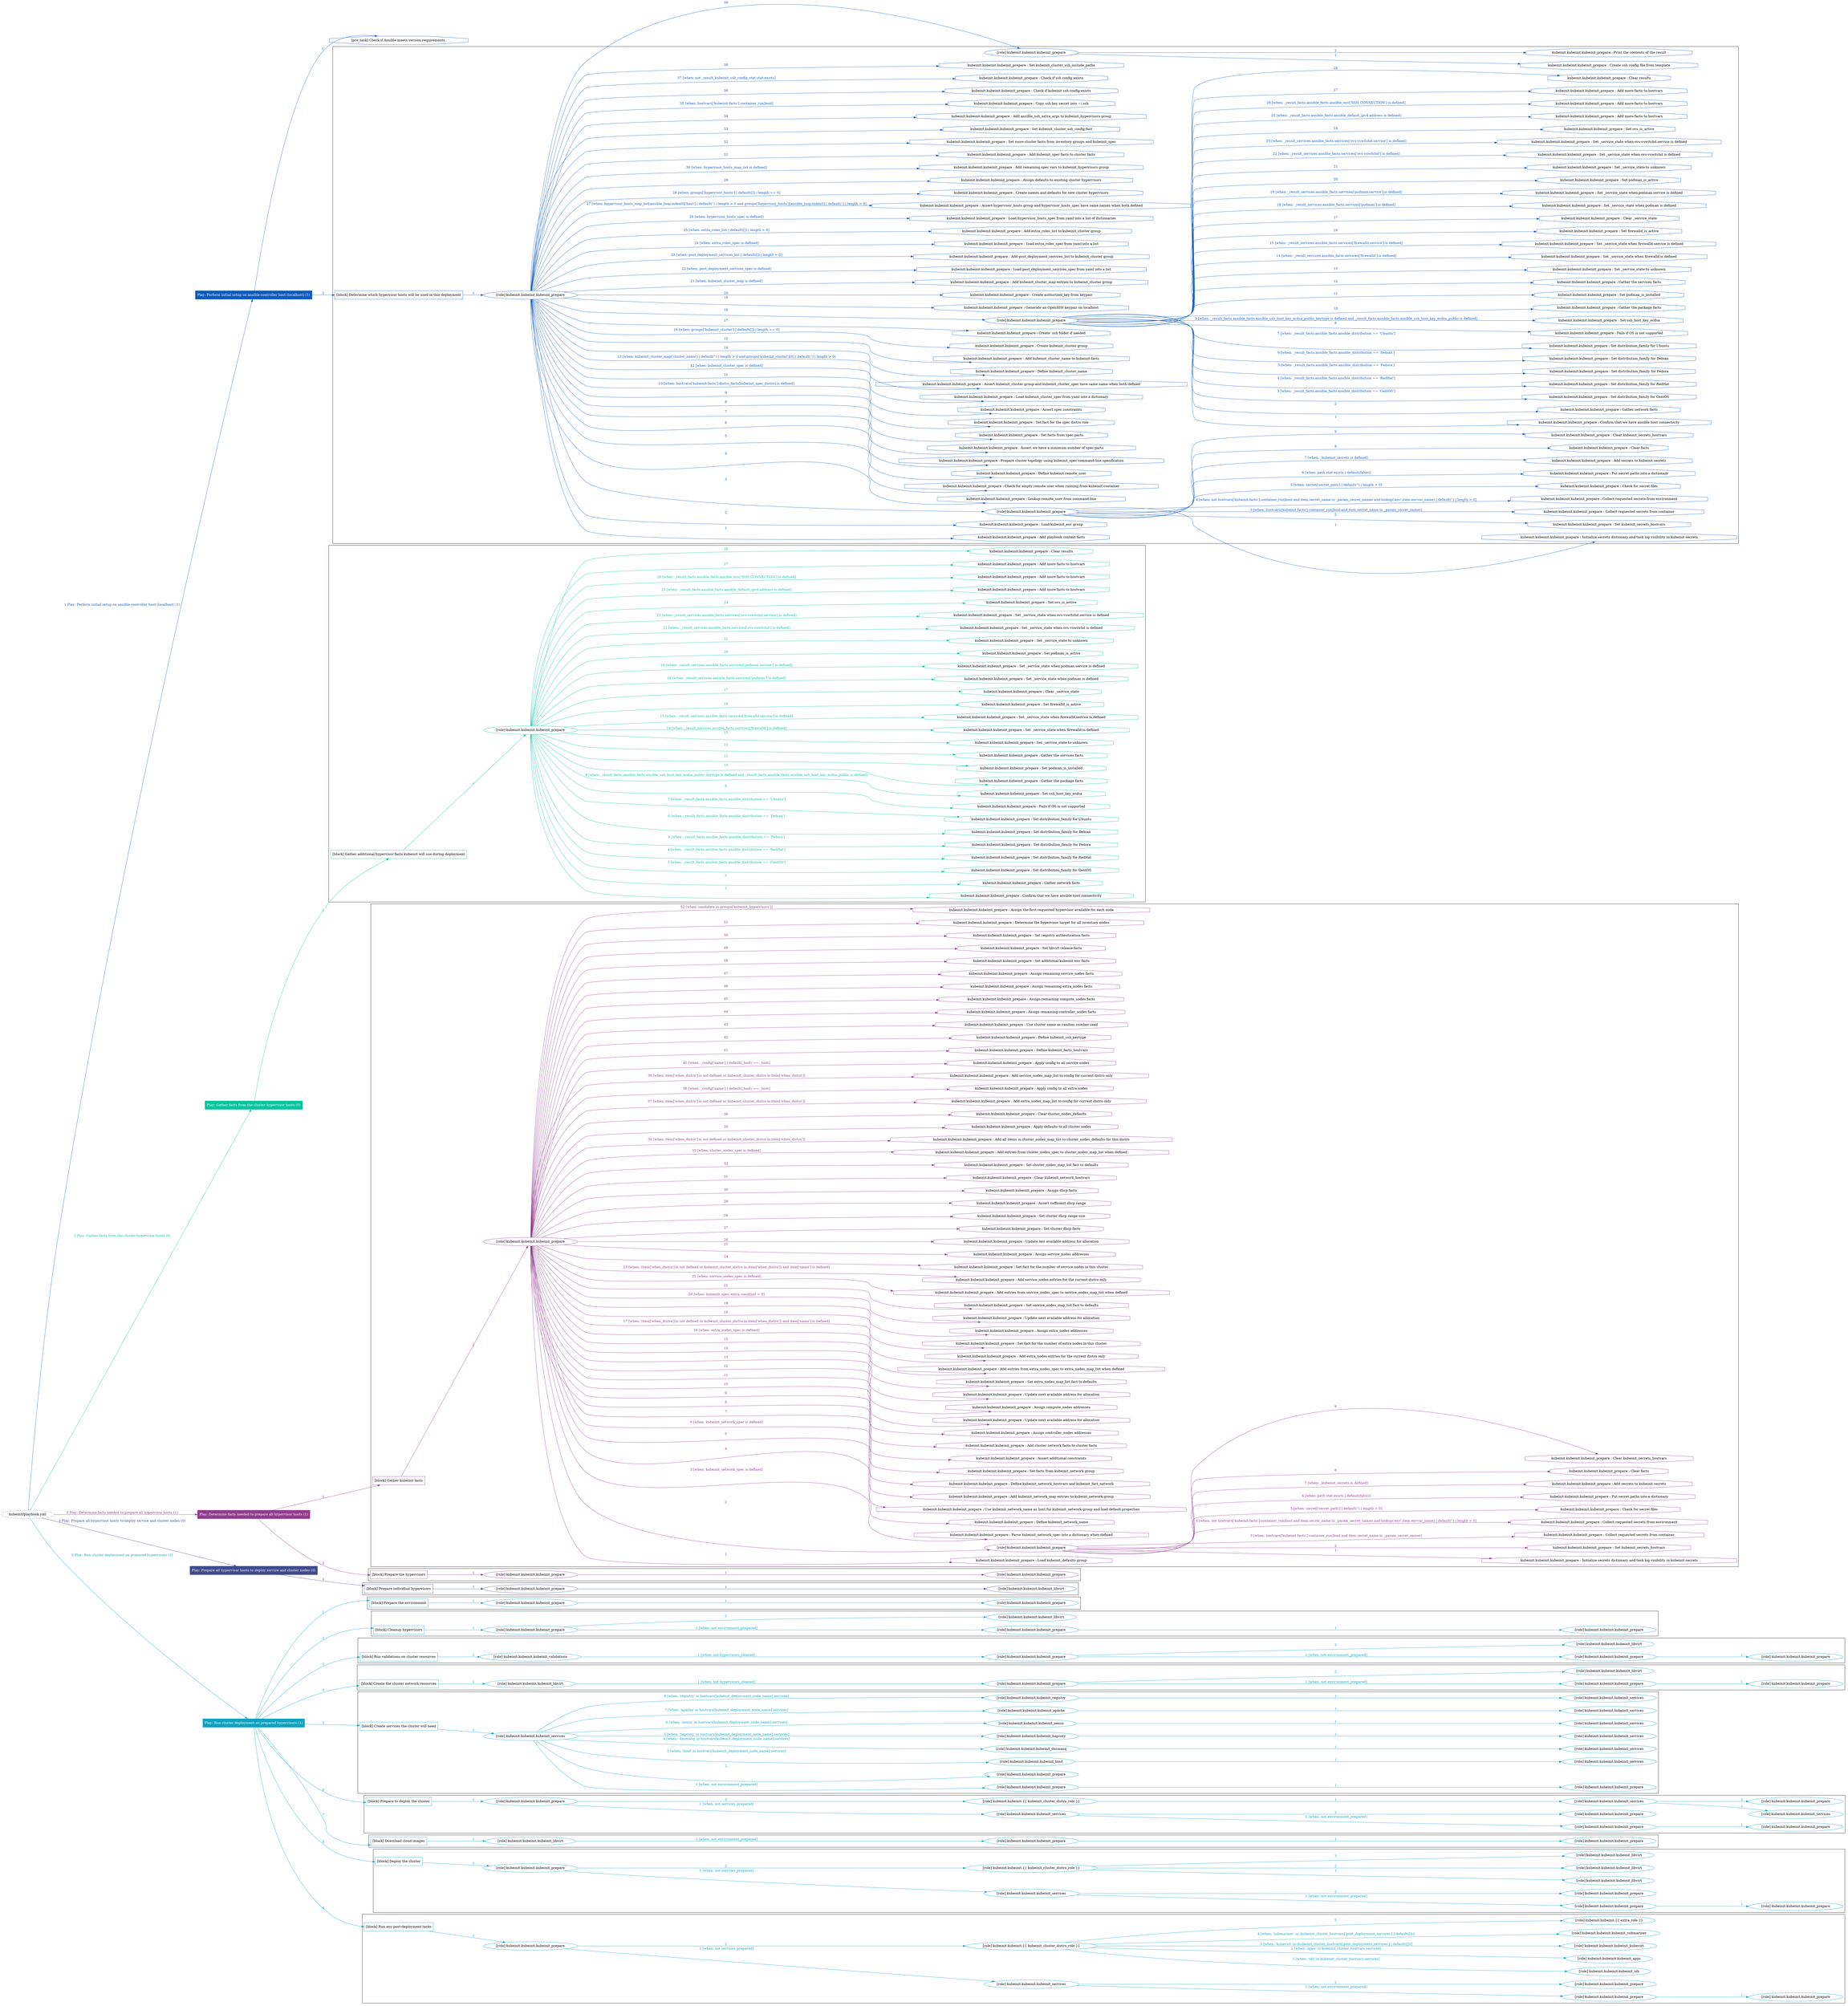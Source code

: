 digraph {
	graph [concentrate=true ordering=in rankdir=LR ratio=fill]
	edge [esep=5 sep=10]
	"kubeinit/playbook.yml" [URL="/home/runner/work/kubeinit/kubeinit/kubeinit/playbook.yml" id=playbook_cfe83ccc style=dotted]
	"kubeinit/playbook.yml" -> play_ebe56fae [label="1 Play: Perform initial setup on ansible-controller host (localhost) (1)" color="#0f5bbd" fontcolor="#0f5bbd" id=edge_playbook_cfe83ccc_play_ebe56fae labeltooltip="1 Play: Perform initial setup on ansible-controller host (localhost) (1)" tooltip="1 Play: Perform initial setup on ansible-controller host (localhost) (1)"]
	subgraph "Play: Perform initial setup on ansible-controller host (localhost) (1)" {
		play_ebe56fae [label="Play: Perform initial setup on ansible-controller host (localhost) (1)" URL="/home/runner/work/kubeinit/kubeinit/kubeinit/playbook.yml" color="#0f5bbd" fontcolor="#ffffff" id=play_ebe56fae shape=box style=filled tooltip=localhost]
		pre_task_7df95fbd [label="[pre_task] Check if Ansible meets version requirements." URL="/home/runner/work/kubeinit/kubeinit/kubeinit/playbook.yml" color="#0f5bbd" id=pre_task_7df95fbd shape=octagon tooltip="Check if Ansible meets version requirements."]
		play_ebe56fae -> pre_task_7df95fbd [label="1 " color="#0f5bbd" fontcolor="#0f5bbd" id=edge_1_play_ebe56fae_pre_task_7df95fbd labeltooltip="1 " tooltip="1 "]
		play_ebe56fae -> block_0c5a8103 [label=2 color="#0f5bbd" fontcolor="#0f5bbd" id=edge_2_play_ebe56fae_block_0c5a8103 labeltooltip=2 tooltip=2]
		subgraph cluster_block_0c5a8103 {
			block_0c5a8103 [label="[block] Determine which hypervisor hosts will be used in this deployment" URL="/home/runner/work/kubeinit/kubeinit/kubeinit/playbook.yml" color="#0f5bbd" id=block_0c5a8103 labeltooltip="Determine which hypervisor hosts will be used in this deployment" shape=box tooltip="Determine which hypervisor hosts will be used in this deployment"]
			block_0c5a8103 -> role_25fc9f82 [label="1 " color="#0f5bbd" fontcolor="#0f5bbd" id=edge_1_block_0c5a8103_role_25fc9f82 labeltooltip="1 " tooltip="1 "]
			subgraph "kubeinit.kubeinit.kubeinit_prepare" {
				role_25fc9f82 [label="[role] kubeinit.kubeinit.kubeinit_prepare" URL="/home/runner/work/kubeinit/kubeinit/kubeinit/playbook.yml" color="#0f5bbd" id=role_25fc9f82 tooltip="kubeinit.kubeinit.kubeinit_prepare"]
				task_dcae471a [label="kubeinit.kubeinit.kubeinit_prepare : Add playbook context facts" URL="/home/runner/.ansible/collections/ansible_collections/kubeinit/kubeinit/roles/kubeinit_prepare/tasks/build_hypervisors_group.yml" color="#0f5bbd" id=task_dcae471a shape=octagon tooltip="kubeinit.kubeinit.kubeinit_prepare : Add playbook context facts"]
				role_25fc9f82 -> task_dcae471a [label="1 " color="#0f5bbd" fontcolor="#0f5bbd" id=edge_1_role_25fc9f82_task_dcae471a labeltooltip="1 " tooltip="1 "]
				task_055d8578 [label="kubeinit.kubeinit.kubeinit_prepare : Load kubeinit_env group" URL="/home/runner/.ansible/collections/ansible_collections/kubeinit/kubeinit/roles/kubeinit_prepare/tasks/build_hypervisors_group.yml" color="#0f5bbd" id=task_055d8578 shape=octagon tooltip="kubeinit.kubeinit.kubeinit_prepare : Load kubeinit_env group"]
				role_25fc9f82 -> task_055d8578 [label="2 " color="#0f5bbd" fontcolor="#0f5bbd" id=edge_2_role_25fc9f82_task_055d8578 labeltooltip="2 " tooltip="2 "]
				role_25fc9f82 -> role_9b67520d [label="3 " color="#0f5bbd" fontcolor="#0f5bbd" id=edge_3_role_25fc9f82_role_9b67520d labeltooltip="3 " tooltip="3 "]
				subgraph "kubeinit.kubeinit.kubeinit_prepare" {
					role_9b67520d [label="[role] kubeinit.kubeinit.kubeinit_prepare" URL="/home/runner/.ansible/collections/ansible_collections/kubeinit/kubeinit/roles/kubeinit_prepare/tasks/build_hypervisors_group.yml" color="#0f5bbd" id=role_9b67520d tooltip="kubeinit.kubeinit.kubeinit_prepare"]
					task_b3d5c9fe [label="kubeinit.kubeinit.kubeinit_prepare : Initialize secrets dictionary and task log visibility in kubeinit secrets" URL="/home/runner/.ansible/collections/ansible_collections/kubeinit/kubeinit/roles/kubeinit_prepare/tasks/gather_kubeinit_secrets.yml" color="#0f5bbd" id=task_b3d5c9fe shape=octagon tooltip="kubeinit.kubeinit.kubeinit_prepare : Initialize secrets dictionary and task log visibility in kubeinit secrets"]
					role_9b67520d -> task_b3d5c9fe [label="1 " color="#0f5bbd" fontcolor="#0f5bbd" id=edge_1_role_9b67520d_task_b3d5c9fe labeltooltip="1 " tooltip="1 "]
					task_82882924 [label="kubeinit.kubeinit.kubeinit_prepare : Set kubeinit_secrets_hostvars" URL="/home/runner/.ansible/collections/ansible_collections/kubeinit/kubeinit/roles/kubeinit_prepare/tasks/gather_kubeinit_secrets.yml" color="#0f5bbd" id=task_82882924 shape=octagon tooltip="kubeinit.kubeinit.kubeinit_prepare : Set kubeinit_secrets_hostvars"]
					role_9b67520d -> task_82882924 [label="2 " color="#0f5bbd" fontcolor="#0f5bbd" id=edge_2_role_9b67520d_task_82882924 labeltooltip="2 " tooltip="2 "]
					task_07e74a23 [label="kubeinit.kubeinit.kubeinit_prepare : Collect requested secrets from container" URL="/home/runner/.ansible/collections/ansible_collections/kubeinit/kubeinit/roles/kubeinit_prepare/tasks/gather_kubeinit_secrets.yml" color="#0f5bbd" id=task_07e74a23 shape=octagon tooltip="kubeinit.kubeinit.kubeinit_prepare : Collect requested secrets from container"]
					role_9b67520d -> task_07e74a23 [label="3 [when: hostvars['kubeinit-facts'].container_run|bool and item.secret_name in _param_secret_names]" color="#0f5bbd" fontcolor="#0f5bbd" id=edge_3_role_9b67520d_task_07e74a23 labeltooltip="3 [when: hostvars['kubeinit-facts'].container_run|bool and item.secret_name in _param_secret_names]" tooltip="3 [when: hostvars['kubeinit-facts'].container_run|bool and item.secret_name in _param_secret_names]"]
					task_884cbae5 [label="kubeinit.kubeinit.kubeinit_prepare : Collect requested secrets from environment" URL="/home/runner/.ansible/collections/ansible_collections/kubeinit/kubeinit/roles/kubeinit_prepare/tasks/gather_kubeinit_secrets.yml" color="#0f5bbd" id=task_884cbae5 shape=octagon tooltip="kubeinit.kubeinit.kubeinit_prepare : Collect requested secrets from environment"]
					role_9b67520d -> task_884cbae5 [label="4 [when: not hostvars['kubeinit-facts'].container_run|bool and item.secret_name in _param_secret_names and lookup('env',item.envvar_name) | default('') | length > 0]" color="#0f5bbd" fontcolor="#0f5bbd" id=edge_4_role_9b67520d_task_884cbae5 labeltooltip="4 [when: not hostvars['kubeinit-facts'].container_run|bool and item.secret_name in _param_secret_names and lookup('env',item.envvar_name) | default('') | length > 0]" tooltip="4 [when: not hostvars['kubeinit-facts'].container_run|bool and item.secret_name in _param_secret_names and lookup('env',item.envvar_name) | default('') | length > 0]"]
					task_69e350fe [label="kubeinit.kubeinit.kubeinit_prepare : Check for secret files" URL="/home/runner/.ansible/collections/ansible_collections/kubeinit/kubeinit/roles/kubeinit_prepare/tasks/gather_kubeinit_secrets.yml" color="#0f5bbd" id=task_69e350fe shape=octagon tooltip="kubeinit.kubeinit.kubeinit_prepare : Check for secret files"]
					role_9b67520d -> task_69e350fe [label="5 [when: secret['secret_path'] | default('') | length > 0]" color="#0f5bbd" fontcolor="#0f5bbd" id=edge_5_role_9b67520d_task_69e350fe labeltooltip="5 [when: secret['secret_path'] | default('') | length > 0]" tooltip="5 [when: secret['secret_path'] | default('') | length > 0]"]
					task_041f0269 [label="kubeinit.kubeinit.kubeinit_prepare : Put secret paths into a dictionary" URL="/home/runner/.ansible/collections/ansible_collections/kubeinit/kubeinit/roles/kubeinit_prepare/tasks/gather_kubeinit_secrets.yml" color="#0f5bbd" id=task_041f0269 shape=octagon tooltip="kubeinit.kubeinit.kubeinit_prepare : Put secret paths into a dictionary"]
					role_9b67520d -> task_041f0269 [label="6 [when: path.stat.exists | default(false)]" color="#0f5bbd" fontcolor="#0f5bbd" id=edge_6_role_9b67520d_task_041f0269 labeltooltip="6 [when: path.stat.exists | default(false)]" tooltip="6 [when: path.stat.exists | default(false)]"]
					task_c349b77d [label="kubeinit.kubeinit.kubeinit_prepare : Add secrets to kubeinit secrets" URL="/home/runner/.ansible/collections/ansible_collections/kubeinit/kubeinit/roles/kubeinit_prepare/tasks/gather_kubeinit_secrets.yml" color="#0f5bbd" id=task_c349b77d shape=octagon tooltip="kubeinit.kubeinit.kubeinit_prepare : Add secrets to kubeinit secrets"]
					role_9b67520d -> task_c349b77d [label="7 [when: _kubeinit_secrets is defined]" color="#0f5bbd" fontcolor="#0f5bbd" id=edge_7_role_9b67520d_task_c349b77d labeltooltip="7 [when: _kubeinit_secrets is defined]" tooltip="7 [when: _kubeinit_secrets is defined]"]
					task_b8f64a83 [label="kubeinit.kubeinit.kubeinit_prepare : Clear facts" URL="/home/runner/.ansible/collections/ansible_collections/kubeinit/kubeinit/roles/kubeinit_prepare/tasks/gather_kubeinit_secrets.yml" color="#0f5bbd" id=task_b8f64a83 shape=octagon tooltip="kubeinit.kubeinit.kubeinit_prepare : Clear facts"]
					role_9b67520d -> task_b8f64a83 [label="8 " color="#0f5bbd" fontcolor="#0f5bbd" id=edge_8_role_9b67520d_task_b8f64a83 labeltooltip="8 " tooltip="8 "]
					task_d05d9e35 [label="kubeinit.kubeinit.kubeinit_prepare : Clear kubeinit_secrets_hostvars" URL="/home/runner/.ansible/collections/ansible_collections/kubeinit/kubeinit/roles/kubeinit_prepare/tasks/gather_kubeinit_secrets.yml" color="#0f5bbd" id=task_d05d9e35 shape=octagon tooltip="kubeinit.kubeinit.kubeinit_prepare : Clear kubeinit_secrets_hostvars"]
					role_9b67520d -> task_d05d9e35 [label="9 " color="#0f5bbd" fontcolor="#0f5bbd" id=edge_9_role_9b67520d_task_d05d9e35 labeltooltip="9 " tooltip="9 "]
				}
				task_32fcf63d [label="kubeinit.kubeinit.kubeinit_prepare : Lookup remote_user from command-line" URL="/home/runner/.ansible/collections/ansible_collections/kubeinit/kubeinit/roles/kubeinit_prepare/tasks/build_hypervisors_group.yml" color="#0f5bbd" id=task_32fcf63d shape=octagon tooltip="kubeinit.kubeinit.kubeinit_prepare : Lookup remote_user from command-line"]
				role_25fc9f82 -> task_32fcf63d [label="4 " color="#0f5bbd" fontcolor="#0f5bbd" id=edge_4_role_25fc9f82_task_32fcf63d labeltooltip="4 " tooltip="4 "]
				task_54f50738 [label="kubeinit.kubeinit.kubeinit_prepare : Check for empty remote user when running from kubeinit container" URL="/home/runner/.ansible/collections/ansible_collections/kubeinit/kubeinit/roles/kubeinit_prepare/tasks/build_hypervisors_group.yml" color="#0f5bbd" id=task_54f50738 shape=octagon tooltip="kubeinit.kubeinit.kubeinit_prepare : Check for empty remote user when running from kubeinit container"]
				role_25fc9f82 -> task_54f50738 [label="5 " color="#0f5bbd" fontcolor="#0f5bbd" id=edge_5_role_25fc9f82_task_54f50738 labeltooltip="5 " tooltip="5 "]
				task_29fa3d3c [label="kubeinit.kubeinit.kubeinit_prepare : Define kubeinit remote_user" URL="/home/runner/.ansible/collections/ansible_collections/kubeinit/kubeinit/roles/kubeinit_prepare/tasks/build_hypervisors_group.yml" color="#0f5bbd" id=task_29fa3d3c shape=octagon tooltip="kubeinit.kubeinit.kubeinit_prepare : Define kubeinit remote_user"]
				role_25fc9f82 -> task_29fa3d3c [label="6 " color="#0f5bbd" fontcolor="#0f5bbd" id=edge_6_role_25fc9f82_task_29fa3d3c labeltooltip="6 " tooltip="6 "]
				task_c9737fa7 [label="kubeinit.kubeinit.kubeinit_prepare : Prepare cluster topology using kubeinit_spec command-line specification" URL="/home/runner/.ansible/collections/ansible_collections/kubeinit/kubeinit/roles/kubeinit_prepare/tasks/build_hypervisors_group.yml" color="#0f5bbd" id=task_c9737fa7 shape=octagon tooltip="kubeinit.kubeinit.kubeinit_prepare : Prepare cluster topology using kubeinit_spec command-line specification"]
				role_25fc9f82 -> task_c9737fa7 [label="7 " color="#0f5bbd" fontcolor="#0f5bbd" id=edge_7_role_25fc9f82_task_c9737fa7 labeltooltip="7 " tooltip="7 "]
				task_cc2032ba [label="kubeinit.kubeinit.kubeinit_prepare : Assert we have a minimum number of spec parts" URL="/home/runner/.ansible/collections/ansible_collections/kubeinit/kubeinit/roles/kubeinit_prepare/tasks/build_hypervisors_group.yml" color="#0f5bbd" id=task_cc2032ba shape=octagon tooltip="kubeinit.kubeinit.kubeinit_prepare : Assert we have a minimum number of spec parts"]
				role_25fc9f82 -> task_cc2032ba [label="8 " color="#0f5bbd" fontcolor="#0f5bbd" id=edge_8_role_25fc9f82_task_cc2032ba labeltooltip="8 " tooltip="8 "]
				task_81dbfff9 [label="kubeinit.kubeinit.kubeinit_prepare : Set facts from spec parts" URL="/home/runner/.ansible/collections/ansible_collections/kubeinit/kubeinit/roles/kubeinit_prepare/tasks/build_hypervisors_group.yml" color="#0f5bbd" id=task_81dbfff9 shape=octagon tooltip="kubeinit.kubeinit.kubeinit_prepare : Set facts from spec parts"]
				role_25fc9f82 -> task_81dbfff9 [label="9 " color="#0f5bbd" fontcolor="#0f5bbd" id=edge_9_role_25fc9f82_task_81dbfff9 labeltooltip="9 " tooltip="9 "]
				task_0309e509 [label="kubeinit.kubeinit.kubeinit_prepare : Set fact for the spec distro role" URL="/home/runner/.ansible/collections/ansible_collections/kubeinit/kubeinit/roles/kubeinit_prepare/tasks/build_hypervisors_group.yml" color="#0f5bbd" id=task_0309e509 shape=octagon tooltip="kubeinit.kubeinit.kubeinit_prepare : Set fact for the spec distro role"]
				role_25fc9f82 -> task_0309e509 [label="10 [when: hostvars['kubeinit-facts'].distro_facts[kubeinit_spec_distro] is defined]" color="#0f5bbd" fontcolor="#0f5bbd" id=edge_10_role_25fc9f82_task_0309e509 labeltooltip="10 [when: hostvars['kubeinit-facts'].distro_facts[kubeinit_spec_distro] is defined]" tooltip="10 [when: hostvars['kubeinit-facts'].distro_facts[kubeinit_spec_distro] is defined]"]
				task_1a551dd4 [label="kubeinit.kubeinit.kubeinit_prepare : Assert spec constraints" URL="/home/runner/.ansible/collections/ansible_collections/kubeinit/kubeinit/roles/kubeinit_prepare/tasks/build_hypervisors_group.yml" color="#0f5bbd" id=task_1a551dd4 shape=octagon tooltip="kubeinit.kubeinit.kubeinit_prepare : Assert spec constraints"]
				role_25fc9f82 -> task_1a551dd4 [label="11 " color="#0f5bbd" fontcolor="#0f5bbd" id=edge_11_role_25fc9f82_task_1a551dd4 labeltooltip="11 " tooltip="11 "]
				task_6ccd867b [label="kubeinit.kubeinit.kubeinit_prepare : Load kubeinit_cluster_spec from yaml into a dictionary" URL="/home/runner/.ansible/collections/ansible_collections/kubeinit/kubeinit/roles/kubeinit_prepare/tasks/build_hypervisors_group.yml" color="#0f5bbd" id=task_6ccd867b shape=octagon tooltip="kubeinit.kubeinit.kubeinit_prepare : Load kubeinit_cluster_spec from yaml into a dictionary"]
				role_25fc9f82 -> task_6ccd867b [label="12 [when: kubeinit_cluster_spec is defined]" color="#0f5bbd" fontcolor="#0f5bbd" id=edge_12_role_25fc9f82_task_6ccd867b labeltooltip="12 [when: kubeinit_cluster_spec is defined]" tooltip="12 [when: kubeinit_cluster_spec is defined]"]
				task_a9f62304 [label="kubeinit.kubeinit.kubeinit_prepare : Assert kubeinit_cluster group and kubeinit_cluster_spec have same name when both defined" URL="/home/runner/.ansible/collections/ansible_collections/kubeinit/kubeinit/roles/kubeinit_prepare/tasks/build_hypervisors_group.yml" color="#0f5bbd" id=task_a9f62304 shape=octagon tooltip="kubeinit.kubeinit.kubeinit_prepare : Assert kubeinit_cluster group and kubeinit_cluster_spec have same name when both defined"]
				role_25fc9f82 -> task_a9f62304 [label="13 [when: kubeinit_cluster_map['cluster_name'] | default('') | length > 0 and groups['kubeinit_cluster'][0] | default('') | length > 0]" color="#0f5bbd" fontcolor="#0f5bbd" id=edge_13_role_25fc9f82_task_a9f62304 labeltooltip="13 [when: kubeinit_cluster_map['cluster_name'] | default('') | length > 0 and groups['kubeinit_cluster'][0] | default('') | length > 0]" tooltip="13 [when: kubeinit_cluster_map['cluster_name'] | default('') | length > 0 and groups['kubeinit_cluster'][0] | default('') | length > 0]"]
				task_8fb14e3a [label="kubeinit.kubeinit.kubeinit_prepare : Define kubeinit_cluster_name" URL="/home/runner/.ansible/collections/ansible_collections/kubeinit/kubeinit/roles/kubeinit_prepare/tasks/build_hypervisors_group.yml" color="#0f5bbd" id=task_8fb14e3a shape=octagon tooltip="kubeinit.kubeinit.kubeinit_prepare : Define kubeinit_cluster_name"]
				role_25fc9f82 -> task_8fb14e3a [label="14 " color="#0f5bbd" fontcolor="#0f5bbd" id=edge_14_role_25fc9f82_task_8fb14e3a labeltooltip="14 " tooltip="14 "]
				task_aa28da2a [label="kubeinit.kubeinit.kubeinit_prepare : Add kubeinit_cluster_name to kubeinit-facts" URL="/home/runner/.ansible/collections/ansible_collections/kubeinit/kubeinit/roles/kubeinit_prepare/tasks/build_hypervisors_group.yml" color="#0f5bbd" id=task_aa28da2a shape=octagon tooltip="kubeinit.kubeinit.kubeinit_prepare : Add kubeinit_cluster_name to kubeinit-facts"]
				role_25fc9f82 -> task_aa28da2a [label="15 " color="#0f5bbd" fontcolor="#0f5bbd" id=edge_15_role_25fc9f82_task_aa28da2a labeltooltip="15 " tooltip="15 "]
				task_33c768e4 [label="kubeinit.kubeinit.kubeinit_prepare : Create kubeinit_cluster group" URL="/home/runner/.ansible/collections/ansible_collections/kubeinit/kubeinit/roles/kubeinit_prepare/tasks/build_hypervisors_group.yml" color="#0f5bbd" id=task_33c768e4 shape=octagon tooltip="kubeinit.kubeinit.kubeinit_prepare : Create kubeinit_cluster group"]
				role_25fc9f82 -> task_33c768e4 [label="16 [when: groups['kubeinit_cluster'] | default([]) | length == 0]" color="#0f5bbd" fontcolor="#0f5bbd" id=edge_16_role_25fc9f82_task_33c768e4 labeltooltip="16 [when: groups['kubeinit_cluster'] | default([]) | length == 0]" tooltip="16 [when: groups['kubeinit_cluster'] | default([]) | length == 0]"]
				task_effeeddf [label="kubeinit.kubeinit.kubeinit_prepare : Create .ssh folder if needed" URL="/home/runner/.ansible/collections/ansible_collections/kubeinit/kubeinit/roles/kubeinit_prepare/tasks/build_hypervisors_group.yml" color="#0f5bbd" id=task_effeeddf shape=octagon tooltip="kubeinit.kubeinit.kubeinit_prepare : Create .ssh folder if needed"]
				role_25fc9f82 -> task_effeeddf [label="17 " color="#0f5bbd" fontcolor="#0f5bbd" id=edge_17_role_25fc9f82_task_effeeddf labeltooltip="17 " tooltip="17 "]
				role_25fc9f82 -> role_e8dd5a9c [label="18 " color="#0f5bbd" fontcolor="#0f5bbd" id=edge_18_role_25fc9f82_role_e8dd5a9c labeltooltip="18 " tooltip="18 "]
				subgraph "kubeinit.kubeinit.kubeinit_prepare" {
					role_e8dd5a9c [label="[role] kubeinit.kubeinit.kubeinit_prepare" URL="/home/runner/.ansible/collections/ansible_collections/kubeinit/kubeinit/roles/kubeinit_prepare/tasks/build_hypervisors_group.yml" color="#0f5bbd" id=role_e8dd5a9c tooltip="kubeinit.kubeinit.kubeinit_prepare"]
					task_9f244c7f [label="kubeinit.kubeinit.kubeinit_prepare : Confirm that we have ansible host connectivity" URL="/home/runner/.ansible/collections/ansible_collections/kubeinit/kubeinit/roles/kubeinit_prepare/tasks/gather_host_facts.yml" color="#0f5bbd" id=task_9f244c7f shape=octagon tooltip="kubeinit.kubeinit.kubeinit_prepare : Confirm that we have ansible host connectivity"]
					role_e8dd5a9c -> task_9f244c7f [label="1 " color="#0f5bbd" fontcolor="#0f5bbd" id=edge_1_role_e8dd5a9c_task_9f244c7f labeltooltip="1 " tooltip="1 "]
					task_d016e685 [label="kubeinit.kubeinit.kubeinit_prepare : Gather network facts" URL="/home/runner/.ansible/collections/ansible_collections/kubeinit/kubeinit/roles/kubeinit_prepare/tasks/gather_host_facts.yml" color="#0f5bbd" id=task_d016e685 shape=octagon tooltip="kubeinit.kubeinit.kubeinit_prepare : Gather network facts"]
					role_e8dd5a9c -> task_d016e685 [label="2 " color="#0f5bbd" fontcolor="#0f5bbd" id=edge_2_role_e8dd5a9c_task_d016e685 labeltooltip="2 " tooltip="2 "]
					task_9f9de1b6 [label="kubeinit.kubeinit.kubeinit_prepare : Set distribution_family for CentOS" URL="/home/runner/.ansible/collections/ansible_collections/kubeinit/kubeinit/roles/kubeinit_prepare/tasks/gather_host_facts.yml" color="#0f5bbd" id=task_9f9de1b6 shape=octagon tooltip="kubeinit.kubeinit.kubeinit_prepare : Set distribution_family for CentOS"]
					role_e8dd5a9c -> task_9f9de1b6 [label="3 [when: _result_facts.ansible_facts.ansible_distribution == 'CentOS']" color="#0f5bbd" fontcolor="#0f5bbd" id=edge_3_role_e8dd5a9c_task_9f9de1b6 labeltooltip="3 [when: _result_facts.ansible_facts.ansible_distribution == 'CentOS']" tooltip="3 [when: _result_facts.ansible_facts.ansible_distribution == 'CentOS']"]
					task_48078f46 [label="kubeinit.kubeinit.kubeinit_prepare : Set distribution_family for RedHat" URL="/home/runner/.ansible/collections/ansible_collections/kubeinit/kubeinit/roles/kubeinit_prepare/tasks/gather_host_facts.yml" color="#0f5bbd" id=task_48078f46 shape=octagon tooltip="kubeinit.kubeinit.kubeinit_prepare : Set distribution_family for RedHat"]
					role_e8dd5a9c -> task_48078f46 [label="4 [when: _result_facts.ansible_facts.ansible_distribution == 'RedHat']" color="#0f5bbd" fontcolor="#0f5bbd" id=edge_4_role_e8dd5a9c_task_48078f46 labeltooltip="4 [when: _result_facts.ansible_facts.ansible_distribution == 'RedHat']" tooltip="4 [when: _result_facts.ansible_facts.ansible_distribution == 'RedHat']"]
					task_0d936873 [label="kubeinit.kubeinit.kubeinit_prepare : Set distribution_family for Fedora" URL="/home/runner/.ansible/collections/ansible_collections/kubeinit/kubeinit/roles/kubeinit_prepare/tasks/gather_host_facts.yml" color="#0f5bbd" id=task_0d936873 shape=octagon tooltip="kubeinit.kubeinit.kubeinit_prepare : Set distribution_family for Fedora"]
					role_e8dd5a9c -> task_0d936873 [label="5 [when: _result_facts.ansible_facts.ansible_distribution == 'Fedora']" color="#0f5bbd" fontcolor="#0f5bbd" id=edge_5_role_e8dd5a9c_task_0d936873 labeltooltip="5 [when: _result_facts.ansible_facts.ansible_distribution == 'Fedora']" tooltip="5 [when: _result_facts.ansible_facts.ansible_distribution == 'Fedora']"]
					task_a21f8d39 [label="kubeinit.kubeinit.kubeinit_prepare : Set distribution_family for Debian" URL="/home/runner/.ansible/collections/ansible_collections/kubeinit/kubeinit/roles/kubeinit_prepare/tasks/gather_host_facts.yml" color="#0f5bbd" id=task_a21f8d39 shape=octagon tooltip="kubeinit.kubeinit.kubeinit_prepare : Set distribution_family for Debian"]
					role_e8dd5a9c -> task_a21f8d39 [label="6 [when: _result_facts.ansible_facts.ansible_distribution == 'Debian']" color="#0f5bbd" fontcolor="#0f5bbd" id=edge_6_role_e8dd5a9c_task_a21f8d39 labeltooltip="6 [when: _result_facts.ansible_facts.ansible_distribution == 'Debian']" tooltip="6 [when: _result_facts.ansible_facts.ansible_distribution == 'Debian']"]
					task_49b8eecd [label="kubeinit.kubeinit.kubeinit_prepare : Set distribution_family for Ubuntu" URL="/home/runner/.ansible/collections/ansible_collections/kubeinit/kubeinit/roles/kubeinit_prepare/tasks/gather_host_facts.yml" color="#0f5bbd" id=task_49b8eecd shape=octagon tooltip="kubeinit.kubeinit.kubeinit_prepare : Set distribution_family for Ubuntu"]
					role_e8dd5a9c -> task_49b8eecd [label="7 [when: _result_facts.ansible_facts.ansible_distribution == 'Ubuntu']" color="#0f5bbd" fontcolor="#0f5bbd" id=edge_7_role_e8dd5a9c_task_49b8eecd labeltooltip="7 [when: _result_facts.ansible_facts.ansible_distribution == 'Ubuntu']" tooltip="7 [when: _result_facts.ansible_facts.ansible_distribution == 'Ubuntu']"]
					task_4f910b43 [label="kubeinit.kubeinit.kubeinit_prepare : Fails if OS is not supported" URL="/home/runner/.ansible/collections/ansible_collections/kubeinit/kubeinit/roles/kubeinit_prepare/tasks/gather_host_facts.yml" color="#0f5bbd" id=task_4f910b43 shape=octagon tooltip="kubeinit.kubeinit.kubeinit_prepare : Fails if OS is not supported"]
					role_e8dd5a9c -> task_4f910b43 [label="8 " color="#0f5bbd" fontcolor="#0f5bbd" id=edge_8_role_e8dd5a9c_task_4f910b43 labeltooltip="8 " tooltip="8 "]
					task_43a096ad [label="kubeinit.kubeinit.kubeinit_prepare : Set ssh_host_key_ecdsa" URL="/home/runner/.ansible/collections/ansible_collections/kubeinit/kubeinit/roles/kubeinit_prepare/tasks/gather_host_facts.yml" color="#0f5bbd" id=task_43a096ad shape=octagon tooltip="kubeinit.kubeinit.kubeinit_prepare : Set ssh_host_key_ecdsa"]
					role_e8dd5a9c -> task_43a096ad [label="9 [when: _result_facts.ansible_facts.ansible_ssh_host_key_ecdsa_public_keytype is defined and _result_facts.ansible_facts.ansible_ssh_host_key_ecdsa_public is defined]" color="#0f5bbd" fontcolor="#0f5bbd" id=edge_9_role_e8dd5a9c_task_43a096ad labeltooltip="9 [when: _result_facts.ansible_facts.ansible_ssh_host_key_ecdsa_public_keytype is defined and _result_facts.ansible_facts.ansible_ssh_host_key_ecdsa_public is defined]" tooltip="9 [when: _result_facts.ansible_facts.ansible_ssh_host_key_ecdsa_public_keytype is defined and _result_facts.ansible_facts.ansible_ssh_host_key_ecdsa_public is defined]"]
					task_8e75d5d8 [label="kubeinit.kubeinit.kubeinit_prepare : Gather the package facts" URL="/home/runner/.ansible/collections/ansible_collections/kubeinit/kubeinit/roles/kubeinit_prepare/tasks/gather_host_facts.yml" color="#0f5bbd" id=task_8e75d5d8 shape=octagon tooltip="kubeinit.kubeinit.kubeinit_prepare : Gather the package facts"]
					role_e8dd5a9c -> task_8e75d5d8 [label="10 " color="#0f5bbd" fontcolor="#0f5bbd" id=edge_10_role_e8dd5a9c_task_8e75d5d8 labeltooltip="10 " tooltip="10 "]
					task_1137119b [label="kubeinit.kubeinit.kubeinit_prepare : Set podman_is_installed" URL="/home/runner/.ansible/collections/ansible_collections/kubeinit/kubeinit/roles/kubeinit_prepare/tasks/gather_host_facts.yml" color="#0f5bbd" id=task_1137119b shape=octagon tooltip="kubeinit.kubeinit.kubeinit_prepare : Set podman_is_installed"]
					role_e8dd5a9c -> task_1137119b [label="11 " color="#0f5bbd" fontcolor="#0f5bbd" id=edge_11_role_e8dd5a9c_task_1137119b labeltooltip="11 " tooltip="11 "]
					task_0311c197 [label="kubeinit.kubeinit.kubeinit_prepare : Gather the services facts" URL="/home/runner/.ansible/collections/ansible_collections/kubeinit/kubeinit/roles/kubeinit_prepare/tasks/gather_host_facts.yml" color="#0f5bbd" id=task_0311c197 shape=octagon tooltip="kubeinit.kubeinit.kubeinit_prepare : Gather the services facts"]
					role_e8dd5a9c -> task_0311c197 [label="12 " color="#0f5bbd" fontcolor="#0f5bbd" id=edge_12_role_e8dd5a9c_task_0311c197 labeltooltip="12 " tooltip="12 "]
					task_bb680818 [label="kubeinit.kubeinit.kubeinit_prepare : Set _service_state to unknown" URL="/home/runner/.ansible/collections/ansible_collections/kubeinit/kubeinit/roles/kubeinit_prepare/tasks/gather_host_facts.yml" color="#0f5bbd" id=task_bb680818 shape=octagon tooltip="kubeinit.kubeinit.kubeinit_prepare : Set _service_state to unknown"]
					role_e8dd5a9c -> task_bb680818 [label="13 " color="#0f5bbd" fontcolor="#0f5bbd" id=edge_13_role_e8dd5a9c_task_bb680818 labeltooltip="13 " tooltip="13 "]
					task_145e046f [label="kubeinit.kubeinit.kubeinit_prepare : Set _service_state when firewalld is defined" URL="/home/runner/.ansible/collections/ansible_collections/kubeinit/kubeinit/roles/kubeinit_prepare/tasks/gather_host_facts.yml" color="#0f5bbd" id=task_145e046f shape=octagon tooltip="kubeinit.kubeinit.kubeinit_prepare : Set _service_state when firewalld is defined"]
					role_e8dd5a9c -> task_145e046f [label="14 [when: _result_services.ansible_facts.services['firewalld'] is defined]" color="#0f5bbd" fontcolor="#0f5bbd" id=edge_14_role_e8dd5a9c_task_145e046f labeltooltip="14 [when: _result_services.ansible_facts.services['firewalld'] is defined]" tooltip="14 [when: _result_services.ansible_facts.services['firewalld'] is defined]"]
					task_6bbfa486 [label="kubeinit.kubeinit.kubeinit_prepare : Set _service_state when firewalld.service is defined" URL="/home/runner/.ansible/collections/ansible_collections/kubeinit/kubeinit/roles/kubeinit_prepare/tasks/gather_host_facts.yml" color="#0f5bbd" id=task_6bbfa486 shape=octagon tooltip="kubeinit.kubeinit.kubeinit_prepare : Set _service_state when firewalld.service is defined"]
					role_e8dd5a9c -> task_6bbfa486 [label="15 [when: _result_services.ansible_facts.services['firewalld.service'] is defined]" color="#0f5bbd" fontcolor="#0f5bbd" id=edge_15_role_e8dd5a9c_task_6bbfa486 labeltooltip="15 [when: _result_services.ansible_facts.services['firewalld.service'] is defined]" tooltip="15 [when: _result_services.ansible_facts.services['firewalld.service'] is defined]"]
					task_7325f18e [label="kubeinit.kubeinit.kubeinit_prepare : Set firewalld_is_active" URL="/home/runner/.ansible/collections/ansible_collections/kubeinit/kubeinit/roles/kubeinit_prepare/tasks/gather_host_facts.yml" color="#0f5bbd" id=task_7325f18e shape=octagon tooltip="kubeinit.kubeinit.kubeinit_prepare : Set firewalld_is_active"]
					role_e8dd5a9c -> task_7325f18e [label="16 " color="#0f5bbd" fontcolor="#0f5bbd" id=edge_16_role_e8dd5a9c_task_7325f18e labeltooltip="16 " tooltip="16 "]
					task_68f8b016 [label="kubeinit.kubeinit.kubeinit_prepare : Clear _service_state" URL="/home/runner/.ansible/collections/ansible_collections/kubeinit/kubeinit/roles/kubeinit_prepare/tasks/gather_host_facts.yml" color="#0f5bbd" id=task_68f8b016 shape=octagon tooltip="kubeinit.kubeinit.kubeinit_prepare : Clear _service_state"]
					role_e8dd5a9c -> task_68f8b016 [label="17 " color="#0f5bbd" fontcolor="#0f5bbd" id=edge_17_role_e8dd5a9c_task_68f8b016 labeltooltip="17 " tooltip="17 "]
					task_ec94f51d [label="kubeinit.kubeinit.kubeinit_prepare : Set _service_state when podman is defined" URL="/home/runner/.ansible/collections/ansible_collections/kubeinit/kubeinit/roles/kubeinit_prepare/tasks/gather_host_facts.yml" color="#0f5bbd" id=task_ec94f51d shape=octagon tooltip="kubeinit.kubeinit.kubeinit_prepare : Set _service_state when podman is defined"]
					role_e8dd5a9c -> task_ec94f51d [label="18 [when: _result_services.ansible_facts.services['podman'] is defined]" color="#0f5bbd" fontcolor="#0f5bbd" id=edge_18_role_e8dd5a9c_task_ec94f51d labeltooltip="18 [when: _result_services.ansible_facts.services['podman'] is defined]" tooltip="18 [when: _result_services.ansible_facts.services['podman'] is defined]"]
					task_11462285 [label="kubeinit.kubeinit.kubeinit_prepare : Set _service_state when podman.service is defined" URL="/home/runner/.ansible/collections/ansible_collections/kubeinit/kubeinit/roles/kubeinit_prepare/tasks/gather_host_facts.yml" color="#0f5bbd" id=task_11462285 shape=octagon tooltip="kubeinit.kubeinit.kubeinit_prepare : Set _service_state when podman.service is defined"]
					role_e8dd5a9c -> task_11462285 [label="19 [when: _result_services.ansible_facts.services['podman.service'] is defined]" color="#0f5bbd" fontcolor="#0f5bbd" id=edge_19_role_e8dd5a9c_task_11462285 labeltooltip="19 [when: _result_services.ansible_facts.services['podman.service'] is defined]" tooltip="19 [when: _result_services.ansible_facts.services['podman.service'] is defined]"]
					task_a9805816 [label="kubeinit.kubeinit.kubeinit_prepare : Set podman_is_active" URL="/home/runner/.ansible/collections/ansible_collections/kubeinit/kubeinit/roles/kubeinit_prepare/tasks/gather_host_facts.yml" color="#0f5bbd" id=task_a9805816 shape=octagon tooltip="kubeinit.kubeinit.kubeinit_prepare : Set podman_is_active"]
					role_e8dd5a9c -> task_a9805816 [label="20 " color="#0f5bbd" fontcolor="#0f5bbd" id=edge_20_role_e8dd5a9c_task_a9805816 labeltooltip="20 " tooltip="20 "]
					task_0ccecb6e [label="kubeinit.kubeinit.kubeinit_prepare : Set _service_state to unknown" URL="/home/runner/.ansible/collections/ansible_collections/kubeinit/kubeinit/roles/kubeinit_prepare/tasks/gather_host_facts.yml" color="#0f5bbd" id=task_0ccecb6e shape=octagon tooltip="kubeinit.kubeinit.kubeinit_prepare : Set _service_state to unknown"]
					role_e8dd5a9c -> task_0ccecb6e [label="21 " color="#0f5bbd" fontcolor="#0f5bbd" id=edge_21_role_e8dd5a9c_task_0ccecb6e labeltooltip="21 " tooltip="21 "]
					task_2b84e075 [label="kubeinit.kubeinit.kubeinit_prepare : Set _service_state when ovs-vswitchd is defined" URL="/home/runner/.ansible/collections/ansible_collections/kubeinit/kubeinit/roles/kubeinit_prepare/tasks/gather_host_facts.yml" color="#0f5bbd" id=task_2b84e075 shape=octagon tooltip="kubeinit.kubeinit.kubeinit_prepare : Set _service_state when ovs-vswitchd is defined"]
					role_e8dd5a9c -> task_2b84e075 [label="22 [when: _result_services.ansible_facts.services['ovs-vswitchd'] is defined]" color="#0f5bbd" fontcolor="#0f5bbd" id=edge_22_role_e8dd5a9c_task_2b84e075 labeltooltip="22 [when: _result_services.ansible_facts.services['ovs-vswitchd'] is defined]" tooltip="22 [when: _result_services.ansible_facts.services['ovs-vswitchd'] is defined]"]
					task_c4e8bf80 [label="kubeinit.kubeinit.kubeinit_prepare : Set _service_state when ovs-vswitchd.service is defined" URL="/home/runner/.ansible/collections/ansible_collections/kubeinit/kubeinit/roles/kubeinit_prepare/tasks/gather_host_facts.yml" color="#0f5bbd" id=task_c4e8bf80 shape=octagon tooltip="kubeinit.kubeinit.kubeinit_prepare : Set _service_state when ovs-vswitchd.service is defined"]
					role_e8dd5a9c -> task_c4e8bf80 [label="23 [when: _result_services.ansible_facts.services['ovs-vswitchd.service'] is defined]" color="#0f5bbd" fontcolor="#0f5bbd" id=edge_23_role_e8dd5a9c_task_c4e8bf80 labeltooltip="23 [when: _result_services.ansible_facts.services['ovs-vswitchd.service'] is defined]" tooltip="23 [when: _result_services.ansible_facts.services['ovs-vswitchd.service'] is defined]"]
					task_a29668cf [label="kubeinit.kubeinit.kubeinit_prepare : Set ovs_is_active" URL="/home/runner/.ansible/collections/ansible_collections/kubeinit/kubeinit/roles/kubeinit_prepare/tasks/gather_host_facts.yml" color="#0f5bbd" id=task_a29668cf shape=octagon tooltip="kubeinit.kubeinit.kubeinit_prepare : Set ovs_is_active"]
					role_e8dd5a9c -> task_a29668cf [label="24 " color="#0f5bbd" fontcolor="#0f5bbd" id=edge_24_role_e8dd5a9c_task_a29668cf labeltooltip="24 " tooltip="24 "]
					task_c53da6ec [label="kubeinit.kubeinit.kubeinit_prepare : Add more facts to hostvars" URL="/home/runner/.ansible/collections/ansible_collections/kubeinit/kubeinit/roles/kubeinit_prepare/tasks/gather_host_facts.yml" color="#0f5bbd" id=task_c53da6ec shape=octagon tooltip="kubeinit.kubeinit.kubeinit_prepare : Add more facts to hostvars"]
					role_e8dd5a9c -> task_c53da6ec [label="25 [when: _result_facts.ansible_facts.ansible_default_ipv4.address is defined]" color="#0f5bbd" fontcolor="#0f5bbd" id=edge_25_role_e8dd5a9c_task_c53da6ec labeltooltip="25 [when: _result_facts.ansible_facts.ansible_default_ipv4.address is defined]" tooltip="25 [when: _result_facts.ansible_facts.ansible_default_ipv4.address is defined]"]
					task_eba539da [label="kubeinit.kubeinit.kubeinit_prepare : Add more facts to hostvars" URL="/home/runner/.ansible/collections/ansible_collections/kubeinit/kubeinit/roles/kubeinit_prepare/tasks/gather_host_facts.yml" color="#0f5bbd" id=task_eba539da shape=octagon tooltip="kubeinit.kubeinit.kubeinit_prepare : Add more facts to hostvars"]
					role_e8dd5a9c -> task_eba539da [label="26 [when: _result_facts.ansible_facts.ansible_env['SSH_CONNECTION'] is defined]" color="#0f5bbd" fontcolor="#0f5bbd" id=edge_26_role_e8dd5a9c_task_eba539da labeltooltip="26 [when: _result_facts.ansible_facts.ansible_env['SSH_CONNECTION'] is defined]" tooltip="26 [when: _result_facts.ansible_facts.ansible_env['SSH_CONNECTION'] is defined]"]
					task_3632d3e0 [label="kubeinit.kubeinit.kubeinit_prepare : Add more facts to hostvars" URL="/home/runner/.ansible/collections/ansible_collections/kubeinit/kubeinit/roles/kubeinit_prepare/tasks/gather_host_facts.yml" color="#0f5bbd" id=task_3632d3e0 shape=octagon tooltip="kubeinit.kubeinit.kubeinit_prepare : Add more facts to hostvars"]
					role_e8dd5a9c -> task_3632d3e0 [label="27 " color="#0f5bbd" fontcolor="#0f5bbd" id=edge_27_role_e8dd5a9c_task_3632d3e0 labeltooltip="27 " tooltip="27 "]
					task_280462fe [label="kubeinit.kubeinit.kubeinit_prepare : Clear results" URL="/home/runner/.ansible/collections/ansible_collections/kubeinit/kubeinit/roles/kubeinit_prepare/tasks/gather_host_facts.yml" color="#0f5bbd" id=task_280462fe shape=octagon tooltip="kubeinit.kubeinit.kubeinit_prepare : Clear results"]
					role_e8dd5a9c -> task_280462fe [label="28 " color="#0f5bbd" fontcolor="#0f5bbd" id=edge_28_role_e8dd5a9c_task_280462fe labeltooltip="28 " tooltip="28 "]
				}
				task_32e03a5a [label="kubeinit.kubeinit.kubeinit_prepare : Generate an OpenSSH keypair on localhost" URL="/home/runner/.ansible/collections/ansible_collections/kubeinit/kubeinit/roles/kubeinit_prepare/tasks/build_hypervisors_group.yml" color="#0f5bbd" id=task_32e03a5a shape=octagon tooltip="kubeinit.kubeinit.kubeinit_prepare : Generate an OpenSSH keypair on localhost"]
				role_25fc9f82 -> task_32e03a5a [label="19 " color="#0f5bbd" fontcolor="#0f5bbd" id=edge_19_role_25fc9f82_task_32e03a5a labeltooltip="19 " tooltip="19 "]
				task_b48de743 [label="kubeinit.kubeinit.kubeinit_prepare : Create authorized_key from keypair" URL="/home/runner/.ansible/collections/ansible_collections/kubeinit/kubeinit/roles/kubeinit_prepare/tasks/build_hypervisors_group.yml" color="#0f5bbd" id=task_b48de743 shape=octagon tooltip="kubeinit.kubeinit.kubeinit_prepare : Create authorized_key from keypair"]
				role_25fc9f82 -> task_b48de743 [label="20 " color="#0f5bbd" fontcolor="#0f5bbd" id=edge_20_role_25fc9f82_task_b48de743 labeltooltip="20 " tooltip="20 "]
				task_bbc4d547 [label="kubeinit.kubeinit.kubeinit_prepare : Add kubeinit_cluster_map entries to kubeinit_cluster group" URL="/home/runner/.ansible/collections/ansible_collections/kubeinit/kubeinit/roles/kubeinit_prepare/tasks/build_hypervisors_group.yml" color="#0f5bbd" id=task_bbc4d547 shape=octagon tooltip="kubeinit.kubeinit.kubeinit_prepare : Add kubeinit_cluster_map entries to kubeinit_cluster group"]
				role_25fc9f82 -> task_bbc4d547 [label="21 [when: kubeinit_cluster_map is defined]" color="#0f5bbd" fontcolor="#0f5bbd" id=edge_21_role_25fc9f82_task_bbc4d547 labeltooltip="21 [when: kubeinit_cluster_map is defined]" tooltip="21 [when: kubeinit_cluster_map is defined]"]
				task_ee737d1b [label="kubeinit.kubeinit.kubeinit_prepare : Load post_deployment_services_spec from yaml into a list" URL="/home/runner/.ansible/collections/ansible_collections/kubeinit/kubeinit/roles/kubeinit_prepare/tasks/build_hypervisors_group.yml" color="#0f5bbd" id=task_ee737d1b shape=octagon tooltip="kubeinit.kubeinit.kubeinit_prepare : Load post_deployment_services_spec from yaml into a list"]
				role_25fc9f82 -> task_ee737d1b [label="22 [when: post_deployment_services_spec is defined]" color="#0f5bbd" fontcolor="#0f5bbd" id=edge_22_role_25fc9f82_task_ee737d1b labeltooltip="22 [when: post_deployment_services_spec is defined]" tooltip="22 [when: post_deployment_services_spec is defined]"]
				task_69f427ac [label="kubeinit.kubeinit.kubeinit_prepare : Add post_deployment_services_list to kubeinit_cluster group" URL="/home/runner/.ansible/collections/ansible_collections/kubeinit/kubeinit/roles/kubeinit_prepare/tasks/build_hypervisors_group.yml" color="#0f5bbd" id=task_69f427ac shape=octagon tooltip="kubeinit.kubeinit.kubeinit_prepare : Add post_deployment_services_list to kubeinit_cluster group"]
				role_25fc9f82 -> task_69f427ac [label="23 [when: post_deployment_services_list | default([]) | length > 0]" color="#0f5bbd" fontcolor="#0f5bbd" id=edge_23_role_25fc9f82_task_69f427ac labeltooltip="23 [when: post_deployment_services_list | default([]) | length > 0]" tooltip="23 [when: post_deployment_services_list | default([]) | length > 0]"]
				task_0396a872 [label="kubeinit.kubeinit.kubeinit_prepare : Load extra_roles_spec from yaml into a list" URL="/home/runner/.ansible/collections/ansible_collections/kubeinit/kubeinit/roles/kubeinit_prepare/tasks/build_hypervisors_group.yml" color="#0f5bbd" id=task_0396a872 shape=octagon tooltip="kubeinit.kubeinit.kubeinit_prepare : Load extra_roles_spec from yaml into a list"]
				role_25fc9f82 -> task_0396a872 [label="24 [when: extra_roles_spec is defined]" color="#0f5bbd" fontcolor="#0f5bbd" id=edge_24_role_25fc9f82_task_0396a872 labeltooltip="24 [when: extra_roles_spec is defined]" tooltip="24 [when: extra_roles_spec is defined]"]
				task_0b1f8ec5 [label="kubeinit.kubeinit.kubeinit_prepare : Add extra_roles_list to kubeinit_cluster group" URL="/home/runner/.ansible/collections/ansible_collections/kubeinit/kubeinit/roles/kubeinit_prepare/tasks/build_hypervisors_group.yml" color="#0f5bbd" id=task_0b1f8ec5 shape=octagon tooltip="kubeinit.kubeinit.kubeinit_prepare : Add extra_roles_list to kubeinit_cluster group"]
				role_25fc9f82 -> task_0b1f8ec5 [label="25 [when: extra_roles_list | default([]) | length > 0]" color="#0f5bbd" fontcolor="#0f5bbd" id=edge_25_role_25fc9f82_task_0b1f8ec5 labeltooltip="25 [when: extra_roles_list | default([]) | length > 0]" tooltip="25 [when: extra_roles_list | default([]) | length > 0]"]
				task_42011b07 [label="kubeinit.kubeinit.kubeinit_prepare : Load hypervisor_hosts_spec from yaml into a list of dictionaries" URL="/home/runner/.ansible/collections/ansible_collections/kubeinit/kubeinit/roles/kubeinit_prepare/tasks/build_hypervisors_group.yml" color="#0f5bbd" id=task_42011b07 shape=octagon tooltip="kubeinit.kubeinit.kubeinit_prepare : Load hypervisor_hosts_spec from yaml into a list of dictionaries"]
				role_25fc9f82 -> task_42011b07 [label="26 [when: hypervisor_hosts_spec is defined]" color="#0f5bbd" fontcolor="#0f5bbd" id=edge_26_role_25fc9f82_task_42011b07 labeltooltip="26 [when: hypervisor_hosts_spec is defined]" tooltip="26 [when: hypervisor_hosts_spec is defined]"]
				task_46a2a819 [label="kubeinit.kubeinit.kubeinit_prepare : Assert hypervisor_hosts group and hypervisor_hosts_spec have same names when both defined" URL="/home/runner/.ansible/collections/ansible_collections/kubeinit/kubeinit/roles/kubeinit_prepare/tasks/build_hypervisors_group.yml" color="#0f5bbd" id=task_46a2a819 shape=octagon tooltip="kubeinit.kubeinit.kubeinit_prepare : Assert hypervisor_hosts group and hypervisor_hosts_spec have same names when both defined"]
				role_25fc9f82 -> task_46a2a819 [label="27 [when: hypervisor_hosts_map_list[ansible_loop.index0]['host'] | default('') | length > 0 and groups['hypervisor_hosts'][ansible_loop.index0] | default('') | length > 0]" color="#0f5bbd" fontcolor="#0f5bbd" id=edge_27_role_25fc9f82_task_46a2a819 labeltooltip="27 [when: hypervisor_hosts_map_list[ansible_loop.index0]['host'] | default('') | length > 0 and groups['hypervisor_hosts'][ansible_loop.index0] | default('') | length > 0]" tooltip="27 [when: hypervisor_hosts_map_list[ansible_loop.index0]['host'] | default('') | length > 0 and groups['hypervisor_hosts'][ansible_loop.index0] | default('') | length > 0]"]
				task_d255a793 [label="kubeinit.kubeinit.kubeinit_prepare : Create names and defaults for new cluster hypervisors" URL="/home/runner/.ansible/collections/ansible_collections/kubeinit/kubeinit/roles/kubeinit_prepare/tasks/build_hypervisors_group.yml" color="#0f5bbd" id=task_d255a793 shape=octagon tooltip="kubeinit.kubeinit.kubeinit_prepare : Create names and defaults for new cluster hypervisors"]
				role_25fc9f82 -> task_d255a793 [label="28 [when: groups['hypervisor_hosts'] | default([]) | length == 0]" color="#0f5bbd" fontcolor="#0f5bbd" id=edge_28_role_25fc9f82_task_d255a793 labeltooltip="28 [when: groups['hypervisor_hosts'] | default([]) | length == 0]" tooltip="28 [when: groups['hypervisor_hosts'] | default([]) | length == 0]"]
				task_2fa16315 [label="kubeinit.kubeinit.kubeinit_prepare : Assign defaults to existing cluster hypervisors" URL="/home/runner/.ansible/collections/ansible_collections/kubeinit/kubeinit/roles/kubeinit_prepare/tasks/build_hypervisors_group.yml" color="#0f5bbd" id=task_2fa16315 shape=octagon tooltip="kubeinit.kubeinit.kubeinit_prepare : Assign defaults to existing cluster hypervisors"]
				role_25fc9f82 -> task_2fa16315 [label="29 " color="#0f5bbd" fontcolor="#0f5bbd" id=edge_29_role_25fc9f82_task_2fa16315 labeltooltip="29 " tooltip="29 "]
				task_a5c53bb6 [label="kubeinit.kubeinit.kubeinit_prepare : Add remaining spec vars to kubeinit_hypervisors group" URL="/home/runner/.ansible/collections/ansible_collections/kubeinit/kubeinit/roles/kubeinit_prepare/tasks/build_hypervisors_group.yml" color="#0f5bbd" id=task_a5c53bb6 shape=octagon tooltip="kubeinit.kubeinit.kubeinit_prepare : Add remaining spec vars to kubeinit_hypervisors group"]
				role_25fc9f82 -> task_a5c53bb6 [label="30 [when: hypervisor_hosts_map_list is defined]" color="#0f5bbd" fontcolor="#0f5bbd" id=edge_30_role_25fc9f82_task_a5c53bb6 labeltooltip="30 [when: hypervisor_hosts_map_list is defined]" tooltip="30 [when: hypervisor_hosts_map_list is defined]"]
				task_81643eed [label="kubeinit.kubeinit.kubeinit_prepare : Add kubeinit_spec facts to cluster facts" URL="/home/runner/.ansible/collections/ansible_collections/kubeinit/kubeinit/roles/kubeinit_prepare/tasks/build_hypervisors_group.yml" color="#0f5bbd" id=task_81643eed shape=octagon tooltip="kubeinit.kubeinit.kubeinit_prepare : Add kubeinit_spec facts to cluster facts"]
				role_25fc9f82 -> task_81643eed [label="31 " color="#0f5bbd" fontcolor="#0f5bbd" id=edge_31_role_25fc9f82_task_81643eed labeltooltip="31 " tooltip="31 "]
				task_d6ac33fc [label="kubeinit.kubeinit.kubeinit_prepare : Set more cluster facts from inventory groups and kubeinit_spec" URL="/home/runner/.ansible/collections/ansible_collections/kubeinit/kubeinit/roles/kubeinit_prepare/tasks/build_hypervisors_group.yml" color="#0f5bbd" id=task_d6ac33fc shape=octagon tooltip="kubeinit.kubeinit.kubeinit_prepare : Set more cluster facts from inventory groups and kubeinit_spec"]
				role_25fc9f82 -> task_d6ac33fc [label="32 " color="#0f5bbd" fontcolor="#0f5bbd" id=edge_32_role_25fc9f82_task_d6ac33fc labeltooltip="32 " tooltip="32 "]
				task_c6a0fc0a [label="kubeinit.kubeinit.kubeinit_prepare : Set kubeinit_cluster_ssh_config fact" URL="/home/runner/.ansible/collections/ansible_collections/kubeinit/kubeinit/roles/kubeinit_prepare/tasks/build_hypervisors_group.yml" color="#0f5bbd" id=task_c6a0fc0a shape=octagon tooltip="kubeinit.kubeinit.kubeinit_prepare : Set kubeinit_cluster_ssh_config fact"]
				role_25fc9f82 -> task_c6a0fc0a [label="33 " color="#0f5bbd" fontcolor="#0f5bbd" id=edge_33_role_25fc9f82_task_c6a0fc0a labeltooltip="33 " tooltip="33 "]
				task_13582948 [label="kubeinit.kubeinit.kubeinit_prepare : Add ansible_ssh_extra_args to kubeinit_hypervisors group" URL="/home/runner/.ansible/collections/ansible_collections/kubeinit/kubeinit/roles/kubeinit_prepare/tasks/build_hypervisors_group.yml" color="#0f5bbd" id=task_13582948 shape=octagon tooltip="kubeinit.kubeinit.kubeinit_prepare : Add ansible_ssh_extra_args to kubeinit_hypervisors group"]
				role_25fc9f82 -> task_13582948 [label="34 " color="#0f5bbd" fontcolor="#0f5bbd" id=edge_34_role_25fc9f82_task_13582948 labeltooltip="34 " tooltip="34 "]
				task_424b55ee [label="kubeinit.kubeinit.kubeinit_prepare : Copy ssh key secret into ~/.ssh" URL="/home/runner/.ansible/collections/ansible_collections/kubeinit/kubeinit/roles/kubeinit_prepare/tasks/build_hypervisors_group.yml" color="#0f5bbd" id=task_424b55ee shape=octagon tooltip="kubeinit.kubeinit.kubeinit_prepare : Copy ssh key secret into ~/.ssh"]
				role_25fc9f82 -> task_424b55ee [label="35 [when: hostvars['kubeinit-facts'].container_run|bool]" color="#0f5bbd" fontcolor="#0f5bbd" id=edge_35_role_25fc9f82_task_424b55ee labeltooltip="35 [when: hostvars['kubeinit-facts'].container_run|bool]" tooltip="35 [when: hostvars['kubeinit-facts'].container_run|bool]"]
				task_dc294b70 [label="kubeinit.kubeinit.kubeinit_prepare : Check if kubeinit ssh config exists" URL="/home/runner/.ansible/collections/ansible_collections/kubeinit/kubeinit/roles/kubeinit_prepare/tasks/build_hypervisors_group.yml" color="#0f5bbd" id=task_dc294b70 shape=octagon tooltip="kubeinit.kubeinit.kubeinit_prepare : Check if kubeinit ssh config exists"]
				role_25fc9f82 -> task_dc294b70 [label="36 " color="#0f5bbd" fontcolor="#0f5bbd" id=edge_36_role_25fc9f82_task_dc294b70 labeltooltip="36 " tooltip="36 "]
				task_f1981635 [label="kubeinit.kubeinit.kubeinit_prepare : Check if ssh config exists" URL="/home/runner/.ansible/collections/ansible_collections/kubeinit/kubeinit/roles/kubeinit_prepare/tasks/build_hypervisors_group.yml" color="#0f5bbd" id=task_f1981635 shape=octagon tooltip="kubeinit.kubeinit.kubeinit_prepare : Check if ssh config exists"]
				role_25fc9f82 -> task_f1981635 [label="37 [when: not _result_kubeinit_ssh_config_stat.stat.exists]" color="#0f5bbd" fontcolor="#0f5bbd" id=edge_37_role_25fc9f82_task_f1981635 labeltooltip="37 [when: not _result_kubeinit_ssh_config_stat.stat.exists]" tooltip="37 [when: not _result_kubeinit_ssh_config_stat.stat.exists]"]
				task_344c8138 [label="kubeinit.kubeinit.kubeinit_prepare : Set kubeinit_cluster_ssh_include_paths" URL="/home/runner/.ansible/collections/ansible_collections/kubeinit/kubeinit/roles/kubeinit_prepare/tasks/build_hypervisors_group.yml" color="#0f5bbd" id=task_344c8138 shape=octagon tooltip="kubeinit.kubeinit.kubeinit_prepare : Set kubeinit_cluster_ssh_include_paths"]
				role_25fc9f82 -> task_344c8138 [label="38 " color="#0f5bbd" fontcolor="#0f5bbd" id=edge_38_role_25fc9f82_task_344c8138 labeltooltip="38 " tooltip="38 "]
				role_25fc9f82 -> role_f4dc76b6 [label="39 " color="#0f5bbd" fontcolor="#0f5bbd" id=edge_39_role_25fc9f82_role_f4dc76b6 labeltooltip="39 " tooltip="39 "]
				subgraph "kubeinit.kubeinit.kubeinit_prepare" {
					role_f4dc76b6 [label="[role] kubeinit.kubeinit.kubeinit_prepare" URL="/home/runner/.ansible/collections/ansible_collections/kubeinit/kubeinit/roles/kubeinit_prepare/tasks/build_hypervisors_group.yml" color="#0f5bbd" id=role_f4dc76b6 tooltip="kubeinit.kubeinit.kubeinit_prepare"]
					task_6c3f66f5 [label="kubeinit.kubeinit.kubeinit_prepare : Create ssh config file from template" URL="/home/runner/.ansible/collections/ansible_collections/kubeinit/kubeinit/roles/kubeinit_prepare/tasks/create_host_ssh_config.yml" color="#0f5bbd" id=task_6c3f66f5 shape=octagon tooltip="kubeinit.kubeinit.kubeinit_prepare : Create ssh config file from template"]
					role_f4dc76b6 -> task_6c3f66f5 [label="1 " color="#0f5bbd" fontcolor="#0f5bbd" id=edge_1_role_f4dc76b6_task_6c3f66f5 labeltooltip="1 " tooltip="1 "]
					task_2e8d85a9 [label="kubeinit.kubeinit.kubeinit_prepare : Print the contents of the result" URL="/home/runner/.ansible/collections/ansible_collections/kubeinit/kubeinit/roles/kubeinit_prepare/tasks/create_host_ssh_config.yml" color="#0f5bbd" id=task_2e8d85a9 shape=octagon tooltip="kubeinit.kubeinit.kubeinit_prepare : Print the contents of the result"]
					role_f4dc76b6 -> task_2e8d85a9 [label="2 " color="#0f5bbd" fontcolor="#0f5bbd" id=edge_2_role_f4dc76b6_task_2e8d85a9 labeltooltip="2 " tooltip="2 "]
				}
			}
		}
	}
	"kubeinit/playbook.yml" -> play_1151e446 [label="2 Play: Gather facts from the cluster hypervisor hosts (0)" color="#07c59d" fontcolor="#07c59d" id=edge_playbook_cfe83ccc_play_1151e446 labeltooltip="2 Play: Gather facts from the cluster hypervisor hosts (0)" tooltip="2 Play: Gather facts from the cluster hypervisor hosts (0)"]
	subgraph "Play: Gather facts from the cluster hypervisor hosts (0)" {
		play_1151e446 [label="Play: Gather facts from the cluster hypervisor hosts (0)" URL="/home/runner/work/kubeinit/kubeinit/kubeinit/playbook.yml" color="#07c59d" fontcolor="#ffffff" id=play_1151e446 shape=box style=filled tooltip="Play: Gather facts from the cluster hypervisor hosts (0)"]
		play_1151e446 -> block_d6125bbe [label=1 color="#07c59d" fontcolor="#07c59d" id=edge_1_play_1151e446_block_d6125bbe labeltooltip=1 tooltip=1]
		subgraph cluster_block_d6125bbe {
			block_d6125bbe [label="[block] Gather additional hypervisor facts kubeinit will use during deployment" URL="/home/runner/work/kubeinit/kubeinit/kubeinit/playbook.yml" color="#07c59d" id=block_d6125bbe labeltooltip="Gather additional hypervisor facts kubeinit will use during deployment" shape=box tooltip="Gather additional hypervisor facts kubeinit will use during deployment"]
			block_d6125bbe -> role_da2be70b [label="1 " color="#07c59d" fontcolor="#07c59d" id=edge_1_block_d6125bbe_role_da2be70b labeltooltip="1 " tooltip="1 "]
			subgraph "kubeinit.kubeinit.kubeinit_prepare" {
				role_da2be70b [label="[role] kubeinit.kubeinit.kubeinit_prepare" URL="/home/runner/work/kubeinit/kubeinit/kubeinit/playbook.yml" color="#07c59d" id=role_da2be70b tooltip="kubeinit.kubeinit.kubeinit_prepare"]
				task_be0fcf99 [label="kubeinit.kubeinit.kubeinit_prepare : Confirm that we have ansible host connectivity" URL="/home/runner/.ansible/collections/ansible_collections/kubeinit/kubeinit/roles/kubeinit_prepare/tasks/gather_host_facts.yml" color="#07c59d" id=task_be0fcf99 shape=octagon tooltip="kubeinit.kubeinit.kubeinit_prepare : Confirm that we have ansible host connectivity"]
				role_da2be70b -> task_be0fcf99 [label="1 " color="#07c59d" fontcolor="#07c59d" id=edge_1_role_da2be70b_task_be0fcf99 labeltooltip="1 " tooltip="1 "]
				task_532d3b98 [label="kubeinit.kubeinit.kubeinit_prepare : Gather network facts" URL="/home/runner/.ansible/collections/ansible_collections/kubeinit/kubeinit/roles/kubeinit_prepare/tasks/gather_host_facts.yml" color="#07c59d" id=task_532d3b98 shape=octagon tooltip="kubeinit.kubeinit.kubeinit_prepare : Gather network facts"]
				role_da2be70b -> task_532d3b98 [label="2 " color="#07c59d" fontcolor="#07c59d" id=edge_2_role_da2be70b_task_532d3b98 labeltooltip="2 " tooltip="2 "]
				task_cb792278 [label="kubeinit.kubeinit.kubeinit_prepare : Set distribution_family for CentOS" URL="/home/runner/.ansible/collections/ansible_collections/kubeinit/kubeinit/roles/kubeinit_prepare/tasks/gather_host_facts.yml" color="#07c59d" id=task_cb792278 shape=octagon tooltip="kubeinit.kubeinit.kubeinit_prepare : Set distribution_family for CentOS"]
				role_da2be70b -> task_cb792278 [label="3 [when: _result_facts.ansible_facts.ansible_distribution == 'CentOS']" color="#07c59d" fontcolor="#07c59d" id=edge_3_role_da2be70b_task_cb792278 labeltooltip="3 [when: _result_facts.ansible_facts.ansible_distribution == 'CentOS']" tooltip="3 [when: _result_facts.ansible_facts.ansible_distribution == 'CentOS']"]
				task_788e39e9 [label="kubeinit.kubeinit.kubeinit_prepare : Set distribution_family for RedHat" URL="/home/runner/.ansible/collections/ansible_collections/kubeinit/kubeinit/roles/kubeinit_prepare/tasks/gather_host_facts.yml" color="#07c59d" id=task_788e39e9 shape=octagon tooltip="kubeinit.kubeinit.kubeinit_prepare : Set distribution_family for RedHat"]
				role_da2be70b -> task_788e39e9 [label="4 [when: _result_facts.ansible_facts.ansible_distribution == 'RedHat']" color="#07c59d" fontcolor="#07c59d" id=edge_4_role_da2be70b_task_788e39e9 labeltooltip="4 [when: _result_facts.ansible_facts.ansible_distribution == 'RedHat']" tooltip="4 [when: _result_facts.ansible_facts.ansible_distribution == 'RedHat']"]
				task_2ba16596 [label="kubeinit.kubeinit.kubeinit_prepare : Set distribution_family for Fedora" URL="/home/runner/.ansible/collections/ansible_collections/kubeinit/kubeinit/roles/kubeinit_prepare/tasks/gather_host_facts.yml" color="#07c59d" id=task_2ba16596 shape=octagon tooltip="kubeinit.kubeinit.kubeinit_prepare : Set distribution_family for Fedora"]
				role_da2be70b -> task_2ba16596 [label="5 [when: _result_facts.ansible_facts.ansible_distribution == 'Fedora']" color="#07c59d" fontcolor="#07c59d" id=edge_5_role_da2be70b_task_2ba16596 labeltooltip="5 [when: _result_facts.ansible_facts.ansible_distribution == 'Fedora']" tooltip="5 [when: _result_facts.ansible_facts.ansible_distribution == 'Fedora']"]
				task_7d6c439c [label="kubeinit.kubeinit.kubeinit_prepare : Set distribution_family for Debian" URL="/home/runner/.ansible/collections/ansible_collections/kubeinit/kubeinit/roles/kubeinit_prepare/tasks/gather_host_facts.yml" color="#07c59d" id=task_7d6c439c shape=octagon tooltip="kubeinit.kubeinit.kubeinit_prepare : Set distribution_family for Debian"]
				role_da2be70b -> task_7d6c439c [label="6 [when: _result_facts.ansible_facts.ansible_distribution == 'Debian']" color="#07c59d" fontcolor="#07c59d" id=edge_6_role_da2be70b_task_7d6c439c labeltooltip="6 [when: _result_facts.ansible_facts.ansible_distribution == 'Debian']" tooltip="6 [when: _result_facts.ansible_facts.ansible_distribution == 'Debian']"]
				task_9ce703ca [label="kubeinit.kubeinit.kubeinit_prepare : Set distribution_family for Ubuntu" URL="/home/runner/.ansible/collections/ansible_collections/kubeinit/kubeinit/roles/kubeinit_prepare/tasks/gather_host_facts.yml" color="#07c59d" id=task_9ce703ca shape=octagon tooltip="kubeinit.kubeinit.kubeinit_prepare : Set distribution_family for Ubuntu"]
				role_da2be70b -> task_9ce703ca [label="7 [when: _result_facts.ansible_facts.ansible_distribution == 'Ubuntu']" color="#07c59d" fontcolor="#07c59d" id=edge_7_role_da2be70b_task_9ce703ca labeltooltip="7 [when: _result_facts.ansible_facts.ansible_distribution == 'Ubuntu']" tooltip="7 [when: _result_facts.ansible_facts.ansible_distribution == 'Ubuntu']"]
				task_9ca9dc17 [label="kubeinit.kubeinit.kubeinit_prepare : Fails if OS is not supported" URL="/home/runner/.ansible/collections/ansible_collections/kubeinit/kubeinit/roles/kubeinit_prepare/tasks/gather_host_facts.yml" color="#07c59d" id=task_9ca9dc17 shape=octagon tooltip="kubeinit.kubeinit.kubeinit_prepare : Fails if OS is not supported"]
				role_da2be70b -> task_9ca9dc17 [label="8 " color="#07c59d" fontcolor="#07c59d" id=edge_8_role_da2be70b_task_9ca9dc17 labeltooltip="8 " tooltip="8 "]
				task_42138411 [label="kubeinit.kubeinit.kubeinit_prepare : Set ssh_host_key_ecdsa" URL="/home/runner/.ansible/collections/ansible_collections/kubeinit/kubeinit/roles/kubeinit_prepare/tasks/gather_host_facts.yml" color="#07c59d" id=task_42138411 shape=octagon tooltip="kubeinit.kubeinit.kubeinit_prepare : Set ssh_host_key_ecdsa"]
				role_da2be70b -> task_42138411 [label="9 [when: _result_facts.ansible_facts.ansible_ssh_host_key_ecdsa_public_keytype is defined and _result_facts.ansible_facts.ansible_ssh_host_key_ecdsa_public is defined]" color="#07c59d" fontcolor="#07c59d" id=edge_9_role_da2be70b_task_42138411 labeltooltip="9 [when: _result_facts.ansible_facts.ansible_ssh_host_key_ecdsa_public_keytype is defined and _result_facts.ansible_facts.ansible_ssh_host_key_ecdsa_public is defined]" tooltip="9 [when: _result_facts.ansible_facts.ansible_ssh_host_key_ecdsa_public_keytype is defined and _result_facts.ansible_facts.ansible_ssh_host_key_ecdsa_public is defined]"]
				task_ffab6a5d [label="kubeinit.kubeinit.kubeinit_prepare : Gather the package facts" URL="/home/runner/.ansible/collections/ansible_collections/kubeinit/kubeinit/roles/kubeinit_prepare/tasks/gather_host_facts.yml" color="#07c59d" id=task_ffab6a5d shape=octagon tooltip="kubeinit.kubeinit.kubeinit_prepare : Gather the package facts"]
				role_da2be70b -> task_ffab6a5d [label="10 " color="#07c59d" fontcolor="#07c59d" id=edge_10_role_da2be70b_task_ffab6a5d labeltooltip="10 " tooltip="10 "]
				task_38579020 [label="kubeinit.kubeinit.kubeinit_prepare : Set podman_is_installed" URL="/home/runner/.ansible/collections/ansible_collections/kubeinit/kubeinit/roles/kubeinit_prepare/tasks/gather_host_facts.yml" color="#07c59d" id=task_38579020 shape=octagon tooltip="kubeinit.kubeinit.kubeinit_prepare : Set podman_is_installed"]
				role_da2be70b -> task_38579020 [label="11 " color="#07c59d" fontcolor="#07c59d" id=edge_11_role_da2be70b_task_38579020 labeltooltip="11 " tooltip="11 "]
				task_6a54432e [label="kubeinit.kubeinit.kubeinit_prepare : Gather the services facts" URL="/home/runner/.ansible/collections/ansible_collections/kubeinit/kubeinit/roles/kubeinit_prepare/tasks/gather_host_facts.yml" color="#07c59d" id=task_6a54432e shape=octagon tooltip="kubeinit.kubeinit.kubeinit_prepare : Gather the services facts"]
				role_da2be70b -> task_6a54432e [label="12 " color="#07c59d" fontcolor="#07c59d" id=edge_12_role_da2be70b_task_6a54432e labeltooltip="12 " tooltip="12 "]
				task_46927411 [label="kubeinit.kubeinit.kubeinit_prepare : Set _service_state to unknown" URL="/home/runner/.ansible/collections/ansible_collections/kubeinit/kubeinit/roles/kubeinit_prepare/tasks/gather_host_facts.yml" color="#07c59d" id=task_46927411 shape=octagon tooltip="kubeinit.kubeinit.kubeinit_prepare : Set _service_state to unknown"]
				role_da2be70b -> task_46927411 [label="13 " color="#07c59d" fontcolor="#07c59d" id=edge_13_role_da2be70b_task_46927411 labeltooltip="13 " tooltip="13 "]
				task_9825393c [label="kubeinit.kubeinit.kubeinit_prepare : Set _service_state when firewalld is defined" URL="/home/runner/.ansible/collections/ansible_collections/kubeinit/kubeinit/roles/kubeinit_prepare/tasks/gather_host_facts.yml" color="#07c59d" id=task_9825393c shape=octagon tooltip="kubeinit.kubeinit.kubeinit_prepare : Set _service_state when firewalld is defined"]
				role_da2be70b -> task_9825393c [label="14 [when: _result_services.ansible_facts.services['firewalld'] is defined]" color="#07c59d" fontcolor="#07c59d" id=edge_14_role_da2be70b_task_9825393c labeltooltip="14 [when: _result_services.ansible_facts.services['firewalld'] is defined]" tooltip="14 [when: _result_services.ansible_facts.services['firewalld'] is defined]"]
				task_444abf8c [label="kubeinit.kubeinit.kubeinit_prepare : Set _service_state when firewalld.service is defined" URL="/home/runner/.ansible/collections/ansible_collections/kubeinit/kubeinit/roles/kubeinit_prepare/tasks/gather_host_facts.yml" color="#07c59d" id=task_444abf8c shape=octagon tooltip="kubeinit.kubeinit.kubeinit_prepare : Set _service_state when firewalld.service is defined"]
				role_da2be70b -> task_444abf8c [label="15 [when: _result_services.ansible_facts.services['firewalld.service'] is defined]" color="#07c59d" fontcolor="#07c59d" id=edge_15_role_da2be70b_task_444abf8c labeltooltip="15 [when: _result_services.ansible_facts.services['firewalld.service'] is defined]" tooltip="15 [when: _result_services.ansible_facts.services['firewalld.service'] is defined]"]
				task_28993df3 [label="kubeinit.kubeinit.kubeinit_prepare : Set firewalld_is_active" URL="/home/runner/.ansible/collections/ansible_collections/kubeinit/kubeinit/roles/kubeinit_prepare/tasks/gather_host_facts.yml" color="#07c59d" id=task_28993df3 shape=octagon tooltip="kubeinit.kubeinit.kubeinit_prepare : Set firewalld_is_active"]
				role_da2be70b -> task_28993df3 [label="16 " color="#07c59d" fontcolor="#07c59d" id=edge_16_role_da2be70b_task_28993df3 labeltooltip="16 " tooltip="16 "]
				task_ee400b19 [label="kubeinit.kubeinit.kubeinit_prepare : Clear _service_state" URL="/home/runner/.ansible/collections/ansible_collections/kubeinit/kubeinit/roles/kubeinit_prepare/tasks/gather_host_facts.yml" color="#07c59d" id=task_ee400b19 shape=octagon tooltip="kubeinit.kubeinit.kubeinit_prepare : Clear _service_state"]
				role_da2be70b -> task_ee400b19 [label="17 " color="#07c59d" fontcolor="#07c59d" id=edge_17_role_da2be70b_task_ee400b19 labeltooltip="17 " tooltip="17 "]
				task_76e6bef6 [label="kubeinit.kubeinit.kubeinit_prepare : Set _service_state when podman is defined" URL="/home/runner/.ansible/collections/ansible_collections/kubeinit/kubeinit/roles/kubeinit_prepare/tasks/gather_host_facts.yml" color="#07c59d" id=task_76e6bef6 shape=octagon tooltip="kubeinit.kubeinit.kubeinit_prepare : Set _service_state when podman is defined"]
				role_da2be70b -> task_76e6bef6 [label="18 [when: _result_services.ansible_facts.services['podman'] is defined]" color="#07c59d" fontcolor="#07c59d" id=edge_18_role_da2be70b_task_76e6bef6 labeltooltip="18 [when: _result_services.ansible_facts.services['podman'] is defined]" tooltip="18 [when: _result_services.ansible_facts.services['podman'] is defined]"]
				task_44fbf954 [label="kubeinit.kubeinit.kubeinit_prepare : Set _service_state when podman.service is defined" URL="/home/runner/.ansible/collections/ansible_collections/kubeinit/kubeinit/roles/kubeinit_prepare/tasks/gather_host_facts.yml" color="#07c59d" id=task_44fbf954 shape=octagon tooltip="kubeinit.kubeinit.kubeinit_prepare : Set _service_state when podman.service is defined"]
				role_da2be70b -> task_44fbf954 [label="19 [when: _result_services.ansible_facts.services['podman.service'] is defined]" color="#07c59d" fontcolor="#07c59d" id=edge_19_role_da2be70b_task_44fbf954 labeltooltip="19 [when: _result_services.ansible_facts.services['podman.service'] is defined]" tooltip="19 [when: _result_services.ansible_facts.services['podman.service'] is defined]"]
				task_30c7c0d6 [label="kubeinit.kubeinit.kubeinit_prepare : Set podman_is_active" URL="/home/runner/.ansible/collections/ansible_collections/kubeinit/kubeinit/roles/kubeinit_prepare/tasks/gather_host_facts.yml" color="#07c59d" id=task_30c7c0d6 shape=octagon tooltip="kubeinit.kubeinit.kubeinit_prepare : Set podman_is_active"]
				role_da2be70b -> task_30c7c0d6 [label="20 " color="#07c59d" fontcolor="#07c59d" id=edge_20_role_da2be70b_task_30c7c0d6 labeltooltip="20 " tooltip="20 "]
				task_168e6ab9 [label="kubeinit.kubeinit.kubeinit_prepare : Set _service_state to unknown" URL="/home/runner/.ansible/collections/ansible_collections/kubeinit/kubeinit/roles/kubeinit_prepare/tasks/gather_host_facts.yml" color="#07c59d" id=task_168e6ab9 shape=octagon tooltip="kubeinit.kubeinit.kubeinit_prepare : Set _service_state to unknown"]
				role_da2be70b -> task_168e6ab9 [label="21 " color="#07c59d" fontcolor="#07c59d" id=edge_21_role_da2be70b_task_168e6ab9 labeltooltip="21 " tooltip="21 "]
				task_1aadf773 [label="kubeinit.kubeinit.kubeinit_prepare : Set _service_state when ovs-vswitchd is defined" URL="/home/runner/.ansible/collections/ansible_collections/kubeinit/kubeinit/roles/kubeinit_prepare/tasks/gather_host_facts.yml" color="#07c59d" id=task_1aadf773 shape=octagon tooltip="kubeinit.kubeinit.kubeinit_prepare : Set _service_state when ovs-vswitchd is defined"]
				role_da2be70b -> task_1aadf773 [label="22 [when: _result_services.ansible_facts.services['ovs-vswitchd'] is defined]" color="#07c59d" fontcolor="#07c59d" id=edge_22_role_da2be70b_task_1aadf773 labeltooltip="22 [when: _result_services.ansible_facts.services['ovs-vswitchd'] is defined]" tooltip="22 [when: _result_services.ansible_facts.services['ovs-vswitchd'] is defined]"]
				task_e39d5f4e [label="kubeinit.kubeinit.kubeinit_prepare : Set _service_state when ovs-vswitchd.service is defined" URL="/home/runner/.ansible/collections/ansible_collections/kubeinit/kubeinit/roles/kubeinit_prepare/tasks/gather_host_facts.yml" color="#07c59d" id=task_e39d5f4e shape=octagon tooltip="kubeinit.kubeinit.kubeinit_prepare : Set _service_state when ovs-vswitchd.service is defined"]
				role_da2be70b -> task_e39d5f4e [label="23 [when: _result_services.ansible_facts.services['ovs-vswitchd.service'] is defined]" color="#07c59d" fontcolor="#07c59d" id=edge_23_role_da2be70b_task_e39d5f4e labeltooltip="23 [when: _result_services.ansible_facts.services['ovs-vswitchd.service'] is defined]" tooltip="23 [when: _result_services.ansible_facts.services['ovs-vswitchd.service'] is defined]"]
				task_421f1e81 [label="kubeinit.kubeinit.kubeinit_prepare : Set ovs_is_active" URL="/home/runner/.ansible/collections/ansible_collections/kubeinit/kubeinit/roles/kubeinit_prepare/tasks/gather_host_facts.yml" color="#07c59d" id=task_421f1e81 shape=octagon tooltip="kubeinit.kubeinit.kubeinit_prepare : Set ovs_is_active"]
				role_da2be70b -> task_421f1e81 [label="24 " color="#07c59d" fontcolor="#07c59d" id=edge_24_role_da2be70b_task_421f1e81 labeltooltip="24 " tooltip="24 "]
				task_813c3e24 [label="kubeinit.kubeinit.kubeinit_prepare : Add more facts to hostvars" URL="/home/runner/.ansible/collections/ansible_collections/kubeinit/kubeinit/roles/kubeinit_prepare/tasks/gather_host_facts.yml" color="#07c59d" id=task_813c3e24 shape=octagon tooltip="kubeinit.kubeinit.kubeinit_prepare : Add more facts to hostvars"]
				role_da2be70b -> task_813c3e24 [label="25 [when: _result_facts.ansible_facts.ansible_default_ipv4.address is defined]" color="#07c59d" fontcolor="#07c59d" id=edge_25_role_da2be70b_task_813c3e24 labeltooltip="25 [when: _result_facts.ansible_facts.ansible_default_ipv4.address is defined]" tooltip="25 [when: _result_facts.ansible_facts.ansible_default_ipv4.address is defined]"]
				task_505e7b12 [label="kubeinit.kubeinit.kubeinit_prepare : Add more facts to hostvars" URL="/home/runner/.ansible/collections/ansible_collections/kubeinit/kubeinit/roles/kubeinit_prepare/tasks/gather_host_facts.yml" color="#07c59d" id=task_505e7b12 shape=octagon tooltip="kubeinit.kubeinit.kubeinit_prepare : Add more facts to hostvars"]
				role_da2be70b -> task_505e7b12 [label="26 [when: _result_facts.ansible_facts.ansible_env['SSH_CONNECTION'] is defined]" color="#07c59d" fontcolor="#07c59d" id=edge_26_role_da2be70b_task_505e7b12 labeltooltip="26 [when: _result_facts.ansible_facts.ansible_env['SSH_CONNECTION'] is defined]" tooltip="26 [when: _result_facts.ansible_facts.ansible_env['SSH_CONNECTION'] is defined]"]
				task_c161c36d [label="kubeinit.kubeinit.kubeinit_prepare : Add more facts to hostvars" URL="/home/runner/.ansible/collections/ansible_collections/kubeinit/kubeinit/roles/kubeinit_prepare/tasks/gather_host_facts.yml" color="#07c59d" id=task_c161c36d shape=octagon tooltip="kubeinit.kubeinit.kubeinit_prepare : Add more facts to hostvars"]
				role_da2be70b -> task_c161c36d [label="27 " color="#07c59d" fontcolor="#07c59d" id=edge_27_role_da2be70b_task_c161c36d labeltooltip="27 " tooltip="27 "]
				task_f8eb6cfd [label="kubeinit.kubeinit.kubeinit_prepare : Clear results" URL="/home/runner/.ansible/collections/ansible_collections/kubeinit/kubeinit/roles/kubeinit_prepare/tasks/gather_host_facts.yml" color="#07c59d" id=task_f8eb6cfd shape=octagon tooltip="kubeinit.kubeinit.kubeinit_prepare : Clear results"]
				role_da2be70b -> task_f8eb6cfd [label="28 " color="#07c59d" fontcolor="#07c59d" id=edge_28_role_da2be70b_task_f8eb6cfd labeltooltip="28 " tooltip="28 "]
			}
		}
	}
	"kubeinit/playbook.yml" -> play_929b3fa5 [label="3 Play: Determine facts needed to prepare all hypervisor hosts (1)" color="#913b8e" fontcolor="#913b8e" id=edge_playbook_cfe83ccc_play_929b3fa5 labeltooltip="3 Play: Determine facts needed to prepare all hypervisor hosts (1)" tooltip="3 Play: Determine facts needed to prepare all hypervisor hosts (1)"]
	subgraph "Play: Determine facts needed to prepare all hypervisor hosts (1)" {
		play_929b3fa5 [label="Play: Determine facts needed to prepare all hypervisor hosts (1)" URL="/home/runner/work/kubeinit/kubeinit/kubeinit/playbook.yml" color="#913b8e" fontcolor="#ffffff" id=play_929b3fa5 shape=box style=filled tooltip=localhost]
		play_929b3fa5 -> block_df903a75 [label=1 color="#913b8e" fontcolor="#913b8e" id=edge_1_play_929b3fa5_block_df903a75 labeltooltip=1 tooltip=1]
		subgraph cluster_block_df903a75 {
			block_df903a75 [label="[block] Gather kubeinit facts" URL="/home/runner/work/kubeinit/kubeinit/kubeinit/playbook.yml" color="#913b8e" id=block_df903a75 labeltooltip="Gather kubeinit facts" shape=box tooltip="Gather kubeinit facts"]
			block_df903a75 -> role_2304f6b6 [label="1 " color="#913b8e" fontcolor="#913b8e" id=edge_1_block_df903a75_role_2304f6b6 labeltooltip="1 " tooltip="1 "]
			subgraph "kubeinit.kubeinit.kubeinit_prepare" {
				role_2304f6b6 [label="[role] kubeinit.kubeinit.kubeinit_prepare" URL="/home/runner/work/kubeinit/kubeinit/kubeinit/playbook.yml" color="#913b8e" id=role_2304f6b6 tooltip="kubeinit.kubeinit.kubeinit_prepare"]
				task_5492f9b2 [label="kubeinit.kubeinit.kubeinit_prepare : Load kubeinit_defaults group" URL="/home/runner/.ansible/collections/ansible_collections/kubeinit/kubeinit/roles/kubeinit_prepare/tasks/gather_kubeinit_facts.yml" color="#913b8e" id=task_5492f9b2 shape=octagon tooltip="kubeinit.kubeinit.kubeinit_prepare : Load kubeinit_defaults group"]
				role_2304f6b6 -> task_5492f9b2 [label="1 " color="#913b8e" fontcolor="#913b8e" id=edge_1_role_2304f6b6_task_5492f9b2 labeltooltip="1 " tooltip="1 "]
				role_2304f6b6 -> role_94956902 [label="2 " color="#913b8e" fontcolor="#913b8e" id=edge_2_role_2304f6b6_role_94956902 labeltooltip="2 " tooltip="2 "]
				subgraph "kubeinit.kubeinit.kubeinit_prepare" {
					role_94956902 [label="[role] kubeinit.kubeinit.kubeinit_prepare" URL="/home/runner/.ansible/collections/ansible_collections/kubeinit/kubeinit/roles/kubeinit_prepare/tasks/gather_kubeinit_facts.yml" color="#913b8e" id=role_94956902 tooltip="kubeinit.kubeinit.kubeinit_prepare"]
					task_d682722b [label="kubeinit.kubeinit.kubeinit_prepare : Initialize secrets dictionary and task log visibility in kubeinit secrets" URL="/home/runner/.ansible/collections/ansible_collections/kubeinit/kubeinit/roles/kubeinit_prepare/tasks/gather_kubeinit_secrets.yml" color="#913b8e" id=task_d682722b shape=octagon tooltip="kubeinit.kubeinit.kubeinit_prepare : Initialize secrets dictionary and task log visibility in kubeinit secrets"]
					role_94956902 -> task_d682722b [label="1 " color="#913b8e" fontcolor="#913b8e" id=edge_1_role_94956902_task_d682722b labeltooltip="1 " tooltip="1 "]
					task_d03b8bf9 [label="kubeinit.kubeinit.kubeinit_prepare : Set kubeinit_secrets_hostvars" URL="/home/runner/.ansible/collections/ansible_collections/kubeinit/kubeinit/roles/kubeinit_prepare/tasks/gather_kubeinit_secrets.yml" color="#913b8e" id=task_d03b8bf9 shape=octagon tooltip="kubeinit.kubeinit.kubeinit_prepare : Set kubeinit_secrets_hostvars"]
					role_94956902 -> task_d03b8bf9 [label="2 " color="#913b8e" fontcolor="#913b8e" id=edge_2_role_94956902_task_d03b8bf9 labeltooltip="2 " tooltip="2 "]
					task_7938c3e4 [label="kubeinit.kubeinit.kubeinit_prepare : Collect requested secrets from container" URL="/home/runner/.ansible/collections/ansible_collections/kubeinit/kubeinit/roles/kubeinit_prepare/tasks/gather_kubeinit_secrets.yml" color="#913b8e" id=task_7938c3e4 shape=octagon tooltip="kubeinit.kubeinit.kubeinit_prepare : Collect requested secrets from container"]
					role_94956902 -> task_7938c3e4 [label="3 [when: hostvars['kubeinit-facts'].container_run|bool and item.secret_name in _param_secret_names]" color="#913b8e" fontcolor="#913b8e" id=edge_3_role_94956902_task_7938c3e4 labeltooltip="3 [when: hostvars['kubeinit-facts'].container_run|bool and item.secret_name in _param_secret_names]" tooltip="3 [when: hostvars['kubeinit-facts'].container_run|bool and item.secret_name in _param_secret_names]"]
					task_fc5a0e9e [label="kubeinit.kubeinit.kubeinit_prepare : Collect requested secrets from environment" URL="/home/runner/.ansible/collections/ansible_collections/kubeinit/kubeinit/roles/kubeinit_prepare/tasks/gather_kubeinit_secrets.yml" color="#913b8e" id=task_fc5a0e9e shape=octagon tooltip="kubeinit.kubeinit.kubeinit_prepare : Collect requested secrets from environment"]
					role_94956902 -> task_fc5a0e9e [label="4 [when: not hostvars['kubeinit-facts'].container_run|bool and item.secret_name in _param_secret_names and lookup('env',item.envvar_name) | default('') | length > 0]" color="#913b8e" fontcolor="#913b8e" id=edge_4_role_94956902_task_fc5a0e9e labeltooltip="4 [when: not hostvars['kubeinit-facts'].container_run|bool and item.secret_name in _param_secret_names and lookup('env',item.envvar_name) | default('') | length > 0]" tooltip="4 [when: not hostvars['kubeinit-facts'].container_run|bool and item.secret_name in _param_secret_names and lookup('env',item.envvar_name) | default('') | length > 0]"]
					task_af9975b4 [label="kubeinit.kubeinit.kubeinit_prepare : Check for secret files" URL="/home/runner/.ansible/collections/ansible_collections/kubeinit/kubeinit/roles/kubeinit_prepare/tasks/gather_kubeinit_secrets.yml" color="#913b8e" id=task_af9975b4 shape=octagon tooltip="kubeinit.kubeinit.kubeinit_prepare : Check for secret files"]
					role_94956902 -> task_af9975b4 [label="5 [when: secret['secret_path'] | default('') | length > 0]" color="#913b8e" fontcolor="#913b8e" id=edge_5_role_94956902_task_af9975b4 labeltooltip="5 [when: secret['secret_path'] | default('') | length > 0]" tooltip="5 [when: secret['secret_path'] | default('') | length > 0]"]
					task_ecb98159 [label="kubeinit.kubeinit.kubeinit_prepare : Put secret paths into a dictionary" URL="/home/runner/.ansible/collections/ansible_collections/kubeinit/kubeinit/roles/kubeinit_prepare/tasks/gather_kubeinit_secrets.yml" color="#913b8e" id=task_ecb98159 shape=octagon tooltip="kubeinit.kubeinit.kubeinit_prepare : Put secret paths into a dictionary"]
					role_94956902 -> task_ecb98159 [label="6 [when: path.stat.exists | default(false)]" color="#913b8e" fontcolor="#913b8e" id=edge_6_role_94956902_task_ecb98159 labeltooltip="6 [when: path.stat.exists | default(false)]" tooltip="6 [when: path.stat.exists | default(false)]"]
					task_c02f07f6 [label="kubeinit.kubeinit.kubeinit_prepare : Add secrets to kubeinit secrets" URL="/home/runner/.ansible/collections/ansible_collections/kubeinit/kubeinit/roles/kubeinit_prepare/tasks/gather_kubeinit_secrets.yml" color="#913b8e" id=task_c02f07f6 shape=octagon tooltip="kubeinit.kubeinit.kubeinit_prepare : Add secrets to kubeinit secrets"]
					role_94956902 -> task_c02f07f6 [label="7 [when: _kubeinit_secrets is defined]" color="#913b8e" fontcolor="#913b8e" id=edge_7_role_94956902_task_c02f07f6 labeltooltip="7 [when: _kubeinit_secrets is defined]" tooltip="7 [when: _kubeinit_secrets is defined]"]
					task_4bf3a14c [label="kubeinit.kubeinit.kubeinit_prepare : Clear facts" URL="/home/runner/.ansible/collections/ansible_collections/kubeinit/kubeinit/roles/kubeinit_prepare/tasks/gather_kubeinit_secrets.yml" color="#913b8e" id=task_4bf3a14c shape=octagon tooltip="kubeinit.kubeinit.kubeinit_prepare : Clear facts"]
					role_94956902 -> task_4bf3a14c [label="8 " color="#913b8e" fontcolor="#913b8e" id=edge_8_role_94956902_task_4bf3a14c labeltooltip="8 " tooltip="8 "]
					task_ffcbcf20 [label="kubeinit.kubeinit.kubeinit_prepare : Clear kubeinit_secrets_hostvars" URL="/home/runner/.ansible/collections/ansible_collections/kubeinit/kubeinit/roles/kubeinit_prepare/tasks/gather_kubeinit_secrets.yml" color="#913b8e" id=task_ffcbcf20 shape=octagon tooltip="kubeinit.kubeinit.kubeinit_prepare : Clear kubeinit_secrets_hostvars"]
					role_94956902 -> task_ffcbcf20 [label="9 " color="#913b8e" fontcolor="#913b8e" id=edge_9_role_94956902_task_ffcbcf20 labeltooltip="9 " tooltip="9 "]
				}
				task_86e41d9e [label="kubeinit.kubeinit.kubeinit_prepare : Parse kubeinit_network_spec into a dictionary when defined" URL="/home/runner/.ansible/collections/ansible_collections/kubeinit/kubeinit/roles/kubeinit_prepare/tasks/gather_kubeinit_facts.yml" color="#913b8e" id=task_86e41d9e shape=octagon tooltip="kubeinit.kubeinit.kubeinit_prepare : Parse kubeinit_network_spec into a dictionary when defined"]
				role_2304f6b6 -> task_86e41d9e [label="3 [when: kubeinit_network_spec is defined]" color="#913b8e" fontcolor="#913b8e" id=edge_3_role_2304f6b6_task_86e41d9e labeltooltip="3 [when: kubeinit_network_spec is defined]" tooltip="3 [when: kubeinit_network_spec is defined]"]
				task_b318937a [label="kubeinit.kubeinit.kubeinit_prepare : Define kubeinit_network_name" URL="/home/runner/.ansible/collections/ansible_collections/kubeinit/kubeinit/roles/kubeinit_prepare/tasks/gather_kubeinit_facts.yml" color="#913b8e" id=task_b318937a shape=octagon tooltip="kubeinit.kubeinit.kubeinit_prepare : Define kubeinit_network_name"]
				role_2304f6b6 -> task_b318937a [label="4 " color="#913b8e" fontcolor="#913b8e" id=edge_4_role_2304f6b6_task_b318937a labeltooltip="4 " tooltip="4 "]
				task_4c798ec2 [label="kubeinit.kubeinit.kubeinit_prepare : Use kubeinit_network_name as host for kubeinit_network group and load default properties" URL="/home/runner/.ansible/collections/ansible_collections/kubeinit/kubeinit/roles/kubeinit_prepare/tasks/gather_kubeinit_facts.yml" color="#913b8e" id=task_4c798ec2 shape=octagon tooltip="kubeinit.kubeinit.kubeinit_prepare : Use kubeinit_network_name as host for kubeinit_network group and load default properties"]
				role_2304f6b6 -> task_4c798ec2 [label="5 " color="#913b8e" fontcolor="#913b8e" id=edge_5_role_2304f6b6_task_4c798ec2 labeltooltip="5 " tooltip="5 "]
				task_43dacb0f [label="kubeinit.kubeinit.kubeinit_prepare : Add kubeinit_network_map entries to kubeint_network group" URL="/home/runner/.ansible/collections/ansible_collections/kubeinit/kubeinit/roles/kubeinit_prepare/tasks/gather_kubeinit_facts.yml" color="#913b8e" id=task_43dacb0f shape=octagon tooltip="kubeinit.kubeinit.kubeinit_prepare : Add kubeinit_network_map entries to kubeint_network group"]
				role_2304f6b6 -> task_43dacb0f [label="6 [when: kubeinit_network_spec is defined]" color="#913b8e" fontcolor="#913b8e" id=edge_6_role_2304f6b6_task_43dacb0f labeltooltip="6 [when: kubeinit_network_spec is defined]" tooltip="6 [when: kubeinit_network_spec is defined]"]
				task_3a11857c [label="kubeinit.kubeinit.kubeinit_prepare : Define kubeinit_network_hostvars and kubeinit_fact_natwork" URL="/home/runner/.ansible/collections/ansible_collections/kubeinit/kubeinit/roles/kubeinit_prepare/tasks/gather_kubeinit_facts.yml" color="#913b8e" id=task_3a11857c shape=octagon tooltip="kubeinit.kubeinit.kubeinit_prepare : Define kubeinit_network_hostvars and kubeinit_fact_natwork"]
				role_2304f6b6 -> task_3a11857c [label="7 " color="#913b8e" fontcolor="#913b8e" id=edge_7_role_2304f6b6_task_3a11857c labeltooltip="7 " tooltip="7 "]
				task_34e3692b [label="kubeinit.kubeinit.kubeinit_prepare : Set facts from kubeinit_network group" URL="/home/runner/.ansible/collections/ansible_collections/kubeinit/kubeinit/roles/kubeinit_prepare/tasks/gather_kubeinit_facts.yml" color="#913b8e" id=task_34e3692b shape=octagon tooltip="kubeinit.kubeinit.kubeinit_prepare : Set facts from kubeinit_network group"]
				role_2304f6b6 -> task_34e3692b [label="8 " color="#913b8e" fontcolor="#913b8e" id=edge_8_role_2304f6b6_task_34e3692b labeltooltip="8 " tooltip="8 "]
				task_bd32e76c [label="kubeinit.kubeinit.kubeinit_prepare : Assert additional constraints" URL="/home/runner/.ansible/collections/ansible_collections/kubeinit/kubeinit/roles/kubeinit_prepare/tasks/gather_kubeinit_facts.yml" color="#913b8e" id=task_bd32e76c shape=octagon tooltip="kubeinit.kubeinit.kubeinit_prepare : Assert additional constraints"]
				role_2304f6b6 -> task_bd32e76c [label="9 " color="#913b8e" fontcolor="#913b8e" id=edge_9_role_2304f6b6_task_bd32e76c labeltooltip="9 " tooltip="9 "]
				task_48f1f278 [label="kubeinit.kubeinit.kubeinit_prepare : Add cluster network facts to cluster facts" URL="/home/runner/.ansible/collections/ansible_collections/kubeinit/kubeinit/roles/kubeinit_prepare/tasks/gather_kubeinit_facts.yml" color="#913b8e" id=task_48f1f278 shape=octagon tooltip="kubeinit.kubeinit.kubeinit_prepare : Add cluster network facts to cluster facts"]
				role_2304f6b6 -> task_48f1f278 [label="10 " color="#913b8e" fontcolor="#913b8e" id=edge_10_role_2304f6b6_task_48f1f278 labeltooltip="10 " tooltip="10 "]
				task_e10434e9 [label="kubeinit.kubeinit.kubeinit_prepare : Assign controller_nodes addresses" URL="/home/runner/.ansible/collections/ansible_collections/kubeinit/kubeinit/roles/kubeinit_prepare/tasks/gather_kubeinit_facts.yml" color="#913b8e" id=task_e10434e9 shape=octagon tooltip="kubeinit.kubeinit.kubeinit_prepare : Assign controller_nodes addresses"]
				role_2304f6b6 -> task_e10434e9 [label="11 " color="#913b8e" fontcolor="#913b8e" id=edge_11_role_2304f6b6_task_e10434e9 labeltooltip="11 " tooltip="11 "]
				task_0d27c07c [label="kubeinit.kubeinit.kubeinit_prepare : Update next available address for allocation" URL="/home/runner/.ansible/collections/ansible_collections/kubeinit/kubeinit/roles/kubeinit_prepare/tasks/gather_kubeinit_facts.yml" color="#913b8e" id=task_0d27c07c shape=octagon tooltip="kubeinit.kubeinit.kubeinit_prepare : Update next available address for allocation"]
				role_2304f6b6 -> task_0d27c07c [label="12 " color="#913b8e" fontcolor="#913b8e" id=edge_12_role_2304f6b6_task_0d27c07c labeltooltip="12 " tooltip="12 "]
				task_88a757eb [label="kubeinit.kubeinit.kubeinit_prepare : Assign compute_nodes addresses" URL="/home/runner/.ansible/collections/ansible_collections/kubeinit/kubeinit/roles/kubeinit_prepare/tasks/gather_kubeinit_facts.yml" color="#913b8e" id=task_88a757eb shape=octagon tooltip="kubeinit.kubeinit.kubeinit_prepare : Assign compute_nodes addresses"]
				role_2304f6b6 -> task_88a757eb [label="13 " color="#913b8e" fontcolor="#913b8e" id=edge_13_role_2304f6b6_task_88a757eb labeltooltip="13 " tooltip="13 "]
				task_f17416bf [label="kubeinit.kubeinit.kubeinit_prepare : Update next available address for allocation" URL="/home/runner/.ansible/collections/ansible_collections/kubeinit/kubeinit/roles/kubeinit_prepare/tasks/gather_kubeinit_facts.yml" color="#913b8e" id=task_f17416bf shape=octagon tooltip="kubeinit.kubeinit.kubeinit_prepare : Update next available address for allocation"]
				role_2304f6b6 -> task_f17416bf [label="14 " color="#913b8e" fontcolor="#913b8e" id=edge_14_role_2304f6b6_task_f17416bf labeltooltip="14 " tooltip="14 "]
				task_649b6034 [label="kubeinit.kubeinit.kubeinit_prepare : Set extra_nodes_map_list fact to defaults" URL="/home/runner/.ansible/collections/ansible_collections/kubeinit/kubeinit/roles/kubeinit_prepare/tasks/gather_kubeinit_facts.yml" color="#913b8e" id=task_649b6034 shape=octagon tooltip="kubeinit.kubeinit.kubeinit_prepare : Set extra_nodes_map_list fact to defaults"]
				role_2304f6b6 -> task_649b6034 [label="15 " color="#913b8e" fontcolor="#913b8e" id=edge_15_role_2304f6b6_task_649b6034 labeltooltip="15 " tooltip="15 "]
				task_0044f8ef [label="kubeinit.kubeinit.kubeinit_prepare : Add entries from extra_nodes_spec to extra_nodes_map_list when defined" URL="/home/runner/.ansible/collections/ansible_collections/kubeinit/kubeinit/roles/kubeinit_prepare/tasks/gather_kubeinit_facts.yml" color="#913b8e" id=task_0044f8ef shape=octagon tooltip="kubeinit.kubeinit.kubeinit_prepare : Add entries from extra_nodes_spec to extra_nodes_map_list when defined"]
				role_2304f6b6 -> task_0044f8ef [label="16 [when: extra_nodes_spec is defined]" color="#913b8e" fontcolor="#913b8e" id=edge_16_role_2304f6b6_task_0044f8ef labeltooltip="16 [when: extra_nodes_spec is defined]" tooltip="16 [when: extra_nodes_spec is defined]"]
				task_6d13b14b [label="kubeinit.kubeinit.kubeinit_prepare : Add extra_nodes entries for the current distro only" URL="/home/runner/.ansible/collections/ansible_collections/kubeinit/kubeinit/roles/kubeinit_prepare/tasks/gather_kubeinit_facts.yml" color="#913b8e" id=task_6d13b14b shape=octagon tooltip="kubeinit.kubeinit.kubeinit_prepare : Add extra_nodes entries for the current distro only"]
				role_2304f6b6 -> task_6d13b14b [label="17 [when: (item['when_distro'] is not defined or kubeinit_cluster_distro in item['when_distro']) and item['name'] is defined]" color="#913b8e" fontcolor="#913b8e" id=edge_17_role_2304f6b6_task_6d13b14b labeltooltip="17 [when: (item['when_distro'] is not defined or kubeinit_cluster_distro in item['when_distro']) and item['name'] is defined]" tooltip="17 [when: (item['when_distro'] is not defined or kubeinit_cluster_distro in item['when_distro']) and item['name'] is defined]"]
				task_aabea609 [label="kubeinit.kubeinit.kubeinit_prepare : Set fact for the number of extra nodes in this cluster" URL="/home/runner/.ansible/collections/ansible_collections/kubeinit/kubeinit/roles/kubeinit_prepare/tasks/gather_kubeinit_facts.yml" color="#913b8e" id=task_aabea609 shape=octagon tooltip="kubeinit.kubeinit.kubeinit_prepare : Set fact for the number of extra nodes in this cluster"]
				role_2304f6b6 -> task_aabea609 [label="18 " color="#913b8e" fontcolor="#913b8e" id=edge_18_role_2304f6b6_task_aabea609 labeltooltip="18 " tooltip="18 "]
				task_9c038b53 [label="kubeinit.kubeinit.kubeinit_prepare : Assign extra_nodes addresses" URL="/home/runner/.ansible/collections/ansible_collections/kubeinit/kubeinit/roles/kubeinit_prepare/tasks/gather_kubeinit_facts.yml" color="#913b8e" id=task_9c038b53 shape=octagon tooltip="kubeinit.kubeinit.kubeinit_prepare : Assign extra_nodes addresses"]
				role_2304f6b6 -> task_9c038b53 [label="19 " color="#913b8e" fontcolor="#913b8e" id=edge_19_role_2304f6b6_task_9c038b53 labeltooltip="19 " tooltip="19 "]
				task_13e00a7c [label="kubeinit.kubeinit.kubeinit_prepare : Update next available address for allocation" URL="/home/runner/.ansible/collections/ansible_collections/kubeinit/kubeinit/roles/kubeinit_prepare/tasks/gather_kubeinit_facts.yml" color="#913b8e" id=task_13e00a7c shape=octagon tooltip="kubeinit.kubeinit.kubeinit_prepare : Update next available address for allocation"]
				role_2304f6b6 -> task_13e00a7c [label="20 [when: kubeinit_spec_extra_count|int > 0]" color="#913b8e" fontcolor="#913b8e" id=edge_20_role_2304f6b6_task_13e00a7c labeltooltip="20 [when: kubeinit_spec_extra_count|int > 0]" tooltip="20 [when: kubeinit_spec_extra_count|int > 0]"]
				task_c0d07233 [label="kubeinit.kubeinit.kubeinit_prepare : Set service_nodes_map_list fact to defaults" URL="/home/runner/.ansible/collections/ansible_collections/kubeinit/kubeinit/roles/kubeinit_prepare/tasks/gather_kubeinit_facts.yml" color="#913b8e" id=task_c0d07233 shape=octagon tooltip="kubeinit.kubeinit.kubeinit_prepare : Set service_nodes_map_list fact to defaults"]
				role_2304f6b6 -> task_c0d07233 [label="21 " color="#913b8e" fontcolor="#913b8e" id=edge_21_role_2304f6b6_task_c0d07233 labeltooltip="21 " tooltip="21 "]
				task_75720549 [label="kubeinit.kubeinit.kubeinit_prepare : Add entries from service_nodes_spec to service_nodes_map_list when defined" URL="/home/runner/.ansible/collections/ansible_collections/kubeinit/kubeinit/roles/kubeinit_prepare/tasks/gather_kubeinit_facts.yml" color="#913b8e" id=task_75720549 shape=octagon tooltip="kubeinit.kubeinit.kubeinit_prepare : Add entries from service_nodes_spec to service_nodes_map_list when defined"]
				role_2304f6b6 -> task_75720549 [label="22 [when: service_nodes_spec is defined]" color="#913b8e" fontcolor="#913b8e" id=edge_22_role_2304f6b6_task_75720549 labeltooltip="22 [when: service_nodes_spec is defined]" tooltip="22 [when: service_nodes_spec is defined]"]
				task_7f3ae172 [label="kubeinit.kubeinit.kubeinit_prepare : Add service_nodes entries for the current distro only" URL="/home/runner/.ansible/collections/ansible_collections/kubeinit/kubeinit/roles/kubeinit_prepare/tasks/gather_kubeinit_facts.yml" color="#913b8e" id=task_7f3ae172 shape=octagon tooltip="kubeinit.kubeinit.kubeinit_prepare : Add service_nodes entries for the current distro only"]
				role_2304f6b6 -> task_7f3ae172 [label="23 [when: (item['when_distro'] is not defined or kubeinit_cluster_distro in item['when_distro']) and item['name'] is defined]" color="#913b8e" fontcolor="#913b8e" id=edge_23_role_2304f6b6_task_7f3ae172 labeltooltip="23 [when: (item['when_distro'] is not defined or kubeinit_cluster_distro in item['when_distro']) and item['name'] is defined]" tooltip="23 [when: (item['when_distro'] is not defined or kubeinit_cluster_distro in item['when_distro']) and item['name'] is defined]"]
				task_fa8a8ce8 [label="kubeinit.kubeinit.kubeinit_prepare : Set fact for the number of service nodes in this cluster" URL="/home/runner/.ansible/collections/ansible_collections/kubeinit/kubeinit/roles/kubeinit_prepare/tasks/gather_kubeinit_facts.yml" color="#913b8e" id=task_fa8a8ce8 shape=octagon tooltip="kubeinit.kubeinit.kubeinit_prepare : Set fact for the number of service nodes in this cluster"]
				role_2304f6b6 -> task_fa8a8ce8 [label="24 " color="#913b8e" fontcolor="#913b8e" id=edge_24_role_2304f6b6_task_fa8a8ce8 labeltooltip="24 " tooltip="24 "]
				task_f4b1e484 [label="kubeinit.kubeinit.kubeinit_prepare : Assign service_nodes addresses" URL="/home/runner/.ansible/collections/ansible_collections/kubeinit/kubeinit/roles/kubeinit_prepare/tasks/gather_kubeinit_facts.yml" color="#913b8e" id=task_f4b1e484 shape=octagon tooltip="kubeinit.kubeinit.kubeinit_prepare : Assign service_nodes addresses"]
				role_2304f6b6 -> task_f4b1e484 [label="25 " color="#913b8e" fontcolor="#913b8e" id=edge_25_role_2304f6b6_task_f4b1e484 labeltooltip="25 " tooltip="25 "]
				task_4975939e [label="kubeinit.kubeinit.kubeinit_prepare : Update last available address for allocation" URL="/home/runner/.ansible/collections/ansible_collections/kubeinit/kubeinit/roles/kubeinit_prepare/tasks/gather_kubeinit_facts.yml" color="#913b8e" id=task_4975939e shape=octagon tooltip="kubeinit.kubeinit.kubeinit_prepare : Update last available address for allocation"]
				role_2304f6b6 -> task_4975939e [label="26 " color="#913b8e" fontcolor="#913b8e" id=edge_26_role_2304f6b6_task_4975939e labeltooltip="26 " tooltip="26 "]
				task_d345a52d [label="kubeinit.kubeinit.kubeinit_prepare : Set cluster dhcp facts" URL="/home/runner/.ansible/collections/ansible_collections/kubeinit/kubeinit/roles/kubeinit_prepare/tasks/gather_kubeinit_facts.yml" color="#913b8e" id=task_d345a52d shape=octagon tooltip="kubeinit.kubeinit.kubeinit_prepare : Set cluster dhcp facts"]
				role_2304f6b6 -> task_d345a52d [label="27 " color="#913b8e" fontcolor="#913b8e" id=edge_27_role_2304f6b6_task_d345a52d labeltooltip="27 " tooltip="27 "]
				task_f5fb0713 [label="kubeinit.kubeinit.kubeinit_prepare : Set cluster dhcp range size" URL="/home/runner/.ansible/collections/ansible_collections/kubeinit/kubeinit/roles/kubeinit_prepare/tasks/gather_kubeinit_facts.yml" color="#913b8e" id=task_f5fb0713 shape=octagon tooltip="kubeinit.kubeinit.kubeinit_prepare : Set cluster dhcp range size"]
				role_2304f6b6 -> task_f5fb0713 [label="28 " color="#913b8e" fontcolor="#913b8e" id=edge_28_role_2304f6b6_task_f5fb0713 labeltooltip="28 " tooltip="28 "]
				task_6c3e6c95 [label="kubeinit.kubeinit.kubeinit_prepare : Assert sufficient dhcp range" URL="/home/runner/.ansible/collections/ansible_collections/kubeinit/kubeinit/roles/kubeinit_prepare/tasks/gather_kubeinit_facts.yml" color="#913b8e" id=task_6c3e6c95 shape=octagon tooltip="kubeinit.kubeinit.kubeinit_prepare : Assert sufficient dhcp range"]
				role_2304f6b6 -> task_6c3e6c95 [label="29 " color="#913b8e" fontcolor="#913b8e" id=edge_29_role_2304f6b6_task_6c3e6c95 labeltooltip="29 " tooltip="29 "]
				task_b534e3c4 [label="kubeinit.kubeinit.kubeinit_prepare : Assign dhcp facts" URL="/home/runner/.ansible/collections/ansible_collections/kubeinit/kubeinit/roles/kubeinit_prepare/tasks/gather_kubeinit_facts.yml" color="#913b8e" id=task_b534e3c4 shape=octagon tooltip="kubeinit.kubeinit.kubeinit_prepare : Assign dhcp facts"]
				role_2304f6b6 -> task_b534e3c4 [label="30 " color="#913b8e" fontcolor="#913b8e" id=edge_30_role_2304f6b6_task_b534e3c4 labeltooltip="30 " tooltip="30 "]
				task_d02a66e7 [label="kubeinit.kubeinit.kubeinit_prepare : Clear kubeinit_network_hostvars" URL="/home/runner/.ansible/collections/ansible_collections/kubeinit/kubeinit/roles/kubeinit_prepare/tasks/gather_kubeinit_facts.yml" color="#913b8e" id=task_d02a66e7 shape=octagon tooltip="kubeinit.kubeinit.kubeinit_prepare : Clear kubeinit_network_hostvars"]
				role_2304f6b6 -> task_d02a66e7 [label="31 " color="#913b8e" fontcolor="#913b8e" id=edge_31_role_2304f6b6_task_d02a66e7 labeltooltip="31 " tooltip="31 "]
				task_505d5c7a [label="kubeinit.kubeinit.kubeinit_prepare : Set cluster_nodes_map_list fact to defaults" URL="/home/runner/.ansible/collections/ansible_collections/kubeinit/kubeinit/roles/kubeinit_prepare/tasks/gather_kubeinit_facts.yml" color="#913b8e" id=task_505d5c7a shape=octagon tooltip="kubeinit.kubeinit.kubeinit_prepare : Set cluster_nodes_map_list fact to defaults"]
				role_2304f6b6 -> task_505d5c7a [label="32 " color="#913b8e" fontcolor="#913b8e" id=edge_32_role_2304f6b6_task_505d5c7a labeltooltip="32 " tooltip="32 "]
				task_d5c0bbf0 [label="kubeinit.kubeinit.kubeinit_prepare : Add entries from cluster_nodes_spec to cluster_nodes_map_list when defined" URL="/home/runner/.ansible/collections/ansible_collections/kubeinit/kubeinit/roles/kubeinit_prepare/tasks/gather_kubeinit_facts.yml" color="#913b8e" id=task_d5c0bbf0 shape=octagon tooltip="kubeinit.kubeinit.kubeinit_prepare : Add entries from cluster_nodes_spec to cluster_nodes_map_list when defined"]
				role_2304f6b6 -> task_d5c0bbf0 [label="33 [when: cluster_nodes_spec is defined]" color="#913b8e" fontcolor="#913b8e" id=edge_33_role_2304f6b6_task_d5c0bbf0 labeltooltip="33 [when: cluster_nodes_spec is defined]" tooltip="33 [when: cluster_nodes_spec is defined]"]
				task_be4ae72d [label="kubeinit.kubeinit.kubeinit_prepare : Add all items in cluster_nodes_map_list to cluster_nodes_defaults for this distro" URL="/home/runner/.ansible/collections/ansible_collections/kubeinit/kubeinit/roles/kubeinit_prepare/tasks/gather_kubeinit_facts.yml" color="#913b8e" id=task_be4ae72d shape=octagon tooltip="kubeinit.kubeinit.kubeinit_prepare : Add all items in cluster_nodes_map_list to cluster_nodes_defaults for this distro"]
				role_2304f6b6 -> task_be4ae72d [label="34 [when: item['when_distro'] is not defined or kubeinit_cluster_distro in item['when_distro']]" color="#913b8e" fontcolor="#913b8e" id=edge_34_role_2304f6b6_task_be4ae72d labeltooltip="34 [when: item['when_distro'] is not defined or kubeinit_cluster_distro in item['when_distro']]" tooltip="34 [when: item['when_distro'] is not defined or kubeinit_cluster_distro in item['when_distro']]"]
				task_2ec9ce49 [label="kubeinit.kubeinit.kubeinit_prepare : Apply defaults to all cluster nodes" URL="/home/runner/.ansible/collections/ansible_collections/kubeinit/kubeinit/roles/kubeinit_prepare/tasks/gather_kubeinit_facts.yml" color="#913b8e" id=task_2ec9ce49 shape=octagon tooltip="kubeinit.kubeinit.kubeinit_prepare : Apply defaults to all cluster nodes"]
				role_2304f6b6 -> task_2ec9ce49 [label="35 " color="#913b8e" fontcolor="#913b8e" id=edge_35_role_2304f6b6_task_2ec9ce49 labeltooltip="35 " tooltip="35 "]
				task_ad0b8439 [label="kubeinit.kubeinit.kubeinit_prepare : Clear cluster_nodes_defaults" URL="/home/runner/.ansible/collections/ansible_collections/kubeinit/kubeinit/roles/kubeinit_prepare/tasks/gather_kubeinit_facts.yml" color="#913b8e" id=task_ad0b8439 shape=octagon tooltip="kubeinit.kubeinit.kubeinit_prepare : Clear cluster_nodes_defaults"]
				role_2304f6b6 -> task_ad0b8439 [label="36 " color="#913b8e" fontcolor="#913b8e" id=edge_36_role_2304f6b6_task_ad0b8439 labeltooltip="36 " tooltip="36 "]
				task_eda03a48 [label="kubeinit.kubeinit.kubeinit_prepare : Add extra_nodes_map_list to config for current distro only" URL="/home/runner/.ansible/collections/ansible_collections/kubeinit/kubeinit/roles/kubeinit_prepare/tasks/gather_kubeinit_facts.yml" color="#913b8e" id=task_eda03a48 shape=octagon tooltip="kubeinit.kubeinit.kubeinit_prepare : Add extra_nodes_map_list to config for current distro only"]
				role_2304f6b6 -> task_eda03a48 [label="37 [when: item['when_distro'] is not defined or kubeinit_cluster_distro in item['when_distro']]" color="#913b8e" fontcolor="#913b8e" id=edge_37_role_2304f6b6_task_eda03a48 labeltooltip="37 [when: item['when_distro'] is not defined or kubeinit_cluster_distro in item['when_distro']]" tooltip="37 [when: item['when_distro'] is not defined or kubeinit_cluster_distro in item['when_distro']]"]
				task_2d96c0a1 [label="kubeinit.kubeinit.kubeinit_prepare : Apply config to all extra nodes" URL="/home/runner/.ansible/collections/ansible_collections/kubeinit/kubeinit/roles/kubeinit_prepare/tasks/gather_kubeinit_facts.yml" color="#913b8e" id=task_2d96c0a1 shape=octagon tooltip="kubeinit.kubeinit.kubeinit_prepare : Apply config to all extra nodes"]
				role_2304f6b6 -> task_2d96c0a1 [label="38 [when: _config['name'] | default(_host) == _host]" color="#913b8e" fontcolor="#913b8e" id=edge_38_role_2304f6b6_task_2d96c0a1 labeltooltip="38 [when: _config['name'] | default(_host) == _host]" tooltip="38 [when: _config['name'] | default(_host) == _host]"]
				task_f01d717e [label="kubeinit.kubeinit.kubeinit_prepare : Add service_nodes_map_list to config for current distro only" URL="/home/runner/.ansible/collections/ansible_collections/kubeinit/kubeinit/roles/kubeinit_prepare/tasks/gather_kubeinit_facts.yml" color="#913b8e" id=task_f01d717e shape=octagon tooltip="kubeinit.kubeinit.kubeinit_prepare : Add service_nodes_map_list to config for current distro only"]
				role_2304f6b6 -> task_f01d717e [label="39 [when: item['when_distro'] is not defined or kubeinit_cluster_distro in item['when_distro']]" color="#913b8e" fontcolor="#913b8e" id=edge_39_role_2304f6b6_task_f01d717e labeltooltip="39 [when: item['when_distro'] is not defined or kubeinit_cluster_distro in item['when_distro']]" tooltip="39 [when: item['when_distro'] is not defined or kubeinit_cluster_distro in item['when_distro']]"]
				task_8e404093 [label="kubeinit.kubeinit.kubeinit_prepare : Apply config to all service nodes" URL="/home/runner/.ansible/collections/ansible_collections/kubeinit/kubeinit/roles/kubeinit_prepare/tasks/gather_kubeinit_facts.yml" color="#913b8e" id=task_8e404093 shape=octagon tooltip="kubeinit.kubeinit.kubeinit_prepare : Apply config to all service nodes"]
				role_2304f6b6 -> task_8e404093 [label="40 [when: _config['name'] | default(_host) == _host]" color="#913b8e" fontcolor="#913b8e" id=edge_40_role_2304f6b6_task_8e404093 labeltooltip="40 [when: _config['name'] | default(_host) == _host]" tooltip="40 [when: _config['name'] | default(_host) == _host]"]
				task_766dbb46 [label="kubeinit.kubeinit.kubeinit_prepare : Define kubeinit_facts_hostvars" URL="/home/runner/.ansible/collections/ansible_collections/kubeinit/kubeinit/roles/kubeinit_prepare/tasks/gather_kubeinit_facts.yml" color="#913b8e" id=task_766dbb46 shape=octagon tooltip="kubeinit.kubeinit.kubeinit_prepare : Define kubeinit_facts_hostvars"]
				role_2304f6b6 -> task_766dbb46 [label="41 " color="#913b8e" fontcolor="#913b8e" id=edge_41_role_2304f6b6_task_766dbb46 labeltooltip="41 " tooltip="41 "]
				task_60cee232 [label="kubeinit.kubeinit.kubeinit_prepare : Define kubeinit_ssh_keytype" URL="/home/runner/.ansible/collections/ansible_collections/kubeinit/kubeinit/roles/kubeinit_prepare/tasks/gather_kubeinit_facts.yml" color="#913b8e" id=task_60cee232 shape=octagon tooltip="kubeinit.kubeinit.kubeinit_prepare : Define kubeinit_ssh_keytype"]
				role_2304f6b6 -> task_60cee232 [label="42 " color="#913b8e" fontcolor="#913b8e" id=edge_42_role_2304f6b6_task_60cee232 labeltooltip="42 " tooltip="42 "]
				task_6088711b [label="kubeinit.kubeinit.kubeinit_prepare : Use cluster name as random number seed" URL="/home/runner/.ansible/collections/ansible_collections/kubeinit/kubeinit/roles/kubeinit_prepare/tasks/gather_kubeinit_facts.yml" color="#913b8e" id=task_6088711b shape=octagon tooltip="kubeinit.kubeinit.kubeinit_prepare : Use cluster name as random number seed"]
				role_2304f6b6 -> task_6088711b [label="43 " color="#913b8e" fontcolor="#913b8e" id=edge_43_role_2304f6b6_task_6088711b labeltooltip="43 " tooltip="43 "]
				task_8e1194fd [label="kubeinit.kubeinit.kubeinit_prepare : Assign remaining controller_nodes facts" URL="/home/runner/.ansible/collections/ansible_collections/kubeinit/kubeinit/roles/kubeinit_prepare/tasks/gather_kubeinit_facts.yml" color="#913b8e" id=task_8e1194fd shape=octagon tooltip="kubeinit.kubeinit.kubeinit_prepare : Assign remaining controller_nodes facts"]
				role_2304f6b6 -> task_8e1194fd [label="44 " color="#913b8e" fontcolor="#913b8e" id=edge_44_role_2304f6b6_task_8e1194fd labeltooltip="44 " tooltip="44 "]
				task_f335331d [label="kubeinit.kubeinit.kubeinit_prepare : Assign remaining compute_nodes facts" URL="/home/runner/.ansible/collections/ansible_collections/kubeinit/kubeinit/roles/kubeinit_prepare/tasks/gather_kubeinit_facts.yml" color="#913b8e" id=task_f335331d shape=octagon tooltip="kubeinit.kubeinit.kubeinit_prepare : Assign remaining compute_nodes facts"]
				role_2304f6b6 -> task_f335331d [label="45 " color="#913b8e" fontcolor="#913b8e" id=edge_45_role_2304f6b6_task_f335331d labeltooltip="45 " tooltip="45 "]
				task_7fa457d9 [label="kubeinit.kubeinit.kubeinit_prepare : Assign remaining extra_nodes facts" URL="/home/runner/.ansible/collections/ansible_collections/kubeinit/kubeinit/roles/kubeinit_prepare/tasks/gather_kubeinit_facts.yml" color="#913b8e" id=task_7fa457d9 shape=octagon tooltip="kubeinit.kubeinit.kubeinit_prepare : Assign remaining extra_nodes facts"]
				role_2304f6b6 -> task_7fa457d9 [label="46 " color="#913b8e" fontcolor="#913b8e" id=edge_46_role_2304f6b6_task_7fa457d9 labeltooltip="46 " tooltip="46 "]
				task_e743130a [label="kubeinit.kubeinit.kubeinit_prepare : Assign remaining service_nodes facts" URL="/home/runner/.ansible/collections/ansible_collections/kubeinit/kubeinit/roles/kubeinit_prepare/tasks/gather_kubeinit_facts.yml" color="#913b8e" id=task_e743130a shape=octagon tooltip="kubeinit.kubeinit.kubeinit_prepare : Assign remaining service_nodes facts"]
				role_2304f6b6 -> task_e743130a [label="47 " color="#913b8e" fontcolor="#913b8e" id=edge_47_role_2304f6b6_task_e743130a labeltooltip="47 " tooltip="47 "]
				task_8b6c861c [label="kubeinit.kubeinit.kubeinit_prepare : Set additional kubeinit-env facts" URL="/home/runner/.ansible/collections/ansible_collections/kubeinit/kubeinit/roles/kubeinit_prepare/tasks/gather_kubeinit_facts.yml" color="#913b8e" id=task_8b6c861c shape=octagon tooltip="kubeinit.kubeinit.kubeinit_prepare : Set additional kubeinit-env facts"]
				role_2304f6b6 -> task_8b6c861c [label="48 " color="#913b8e" fontcolor="#913b8e" id=edge_48_role_2304f6b6_task_8b6c861c labeltooltip="48 " tooltip="48 "]
				task_562122c2 [label="kubeinit.kubeinit.kubeinit_prepare : Set libvirt release facts" URL="/home/runner/.ansible/collections/ansible_collections/kubeinit/kubeinit/roles/kubeinit_prepare/tasks/gather_kubeinit_facts.yml" color="#913b8e" id=task_562122c2 shape=octagon tooltip="kubeinit.kubeinit.kubeinit_prepare : Set libvirt release facts"]
				role_2304f6b6 -> task_562122c2 [label="49 " color="#913b8e" fontcolor="#913b8e" id=edge_49_role_2304f6b6_task_562122c2 labeltooltip="49 " tooltip="49 "]
				task_dab8e2fb [label="kubeinit.kubeinit.kubeinit_prepare : Set registry authentication facts" URL="/home/runner/.ansible/collections/ansible_collections/kubeinit/kubeinit/roles/kubeinit_prepare/tasks/gather_kubeinit_facts.yml" color="#913b8e" id=task_dab8e2fb shape=octagon tooltip="kubeinit.kubeinit.kubeinit_prepare : Set registry authentication facts"]
				role_2304f6b6 -> task_dab8e2fb [label="50 " color="#913b8e" fontcolor="#913b8e" id=edge_50_role_2304f6b6_task_dab8e2fb labeltooltip="50 " tooltip="50 "]
				task_eb943c4a [label="kubeinit.kubeinit.kubeinit_prepare : Determine the hypervisor target for all inventory nodes" URL="/home/runner/.ansible/collections/ansible_collections/kubeinit/kubeinit/roles/kubeinit_prepare/tasks/gather_kubeinit_facts.yml" color="#913b8e" id=task_eb943c4a shape=octagon tooltip="kubeinit.kubeinit.kubeinit_prepare : Determine the hypervisor target for all inventory nodes"]
				role_2304f6b6 -> task_eb943c4a [label="51 " color="#913b8e" fontcolor="#913b8e" id=edge_51_role_2304f6b6_task_eb943c4a labeltooltip="51 " tooltip="51 "]
				task_bd870492 [label="kubeinit.kubeinit.kubeinit_prepare : Assign the first requested hypervisor available for each node" URL="/home/runner/.ansible/collections/ansible_collections/kubeinit/kubeinit/roles/kubeinit_prepare/tasks/gather_kubeinit_facts.yml" color="#913b8e" id=task_bd870492 shape=octagon tooltip="kubeinit.kubeinit.kubeinit_prepare : Assign the first requested hypervisor available for each node"]
				role_2304f6b6 -> task_bd870492 [label="52 [when: candidate in groups['kubeinit_hypervisors']]" color="#913b8e" fontcolor="#913b8e" id=edge_52_role_2304f6b6_task_bd870492 labeltooltip="52 [when: candidate in groups['kubeinit_hypervisors']]" tooltip="52 [when: candidate in groups['kubeinit_hypervisors']]"]
			}
		}
		play_929b3fa5 -> block_7a49829c [label=2 color="#913b8e" fontcolor="#913b8e" id=edge_2_play_929b3fa5_block_7a49829c labeltooltip=2 tooltip=2]
		subgraph cluster_block_7a49829c {
			block_7a49829c [label="[block] Prepare the hypervisors" URL="/home/runner/work/kubeinit/kubeinit/kubeinit/playbook.yml" color="#913b8e" id=block_7a49829c labeltooltip="Prepare the hypervisors" shape=box tooltip="Prepare the hypervisors"]
			block_7a49829c -> role_623d5328 [label="1 " color="#913b8e" fontcolor="#913b8e" id=edge_1_block_7a49829c_role_623d5328 labeltooltip="1 " tooltip="1 "]
			subgraph "kubeinit.kubeinit.kubeinit_prepare" {
				role_623d5328 [label="[role] kubeinit.kubeinit.kubeinit_prepare" URL="/home/runner/work/kubeinit/kubeinit/kubeinit/playbook.yml" color="#913b8e" id=role_623d5328 tooltip="kubeinit.kubeinit.kubeinit_prepare"]
				role_623d5328 -> role_a1e5a9e2 [label="1 " color="#913b8e" fontcolor="#913b8e" id=edge_1_role_623d5328_role_a1e5a9e2 labeltooltip="1 " tooltip="1 "]
				subgraph "kubeinit.kubeinit.kubeinit_prepare" {
					role_a1e5a9e2 [label="[role] kubeinit.kubeinit.kubeinit_prepare" URL="/home/runner/.ansible/collections/ansible_collections/kubeinit/kubeinit/roles/kubeinit_prepare/tasks/gather_kubeinit_facts.yml" color="#913b8e" id=role_a1e5a9e2 tooltip="kubeinit.kubeinit.kubeinit_prepare"]
				}
			}
		}
	}
	"kubeinit/playbook.yml" -> play_d6441ada [label="4 Play: Prepare all hypervisor hosts to deploy service and cluster nodes (0)" color="#404b8c" fontcolor="#404b8c" id=edge_playbook_cfe83ccc_play_d6441ada labeltooltip="4 Play: Prepare all hypervisor hosts to deploy service and cluster nodes (0)" tooltip="4 Play: Prepare all hypervisor hosts to deploy service and cluster nodes (0)"]
	subgraph "Play: Prepare all hypervisor hosts to deploy service and cluster nodes (0)" {
		play_d6441ada [label="Play: Prepare all hypervisor hosts to deploy service and cluster nodes (0)" URL="/home/runner/work/kubeinit/kubeinit/kubeinit/playbook.yml" color="#404b8c" fontcolor="#ffffff" id=play_d6441ada shape=box style=filled tooltip="Play: Prepare all hypervisor hosts to deploy service and cluster nodes (0)"]
		play_d6441ada -> block_da81d936 [label=1 color="#404b8c" fontcolor="#404b8c" id=edge_1_play_d6441ada_block_da81d936 labeltooltip=1 tooltip=1]
		subgraph cluster_block_da81d936 {
			block_da81d936 [label="[block] Prepare individual hypervisors" URL="/home/runner/work/kubeinit/kubeinit/kubeinit/playbook.yml" color="#404b8c" id=block_da81d936 labeltooltip="Prepare individual hypervisors" shape=box tooltip="Prepare individual hypervisors"]
			block_da81d936 -> role_aa018306 [label="1 " color="#404b8c" fontcolor="#404b8c" id=edge_1_block_da81d936_role_aa018306 labeltooltip="1 " tooltip="1 "]
			subgraph "kubeinit.kubeinit.kubeinit_prepare" {
				role_aa018306 [label="[role] kubeinit.kubeinit.kubeinit_prepare" URL="/home/runner/work/kubeinit/kubeinit/kubeinit/playbook.yml" color="#404b8c" id=role_aa018306 tooltip="kubeinit.kubeinit.kubeinit_prepare"]
				role_aa018306 -> role_74318141 [label="1 " color="#404b8c" fontcolor="#404b8c" id=edge_1_role_aa018306_role_74318141 labeltooltip="1 " tooltip="1 "]
				subgraph "kubeinit.kubeinit.kubeinit_libvirt" {
					role_74318141 [label="[role] kubeinit.kubeinit.kubeinit_libvirt" URL="/home/runner/.ansible/collections/ansible_collections/kubeinit/kubeinit/roles/kubeinit_prepare/tasks/prepare_hypervisor.yml" color="#404b8c" id=role_74318141 tooltip="kubeinit.kubeinit.kubeinit_libvirt"]
				}
			}
		}
	}
	"kubeinit/playbook.yml" -> play_b490cb7d [label="5 Play: Run cluster deployment on prepared hypervisors (1)" color="#0ba4c1" fontcolor="#0ba4c1" id=edge_playbook_cfe83ccc_play_b490cb7d labeltooltip="5 Play: Run cluster deployment on prepared hypervisors (1)" tooltip="5 Play: Run cluster deployment on prepared hypervisors (1)"]
	subgraph "Play: Run cluster deployment on prepared hypervisors (1)" {
		play_b490cb7d [label="Play: Run cluster deployment on prepared hypervisors (1)" URL="/home/runner/work/kubeinit/kubeinit/kubeinit/playbook.yml" color="#0ba4c1" fontcolor="#ffffff" id=play_b490cb7d shape=box style=filled tooltip=localhost]
		play_b490cb7d -> block_1a936829 [label=1 color="#0ba4c1" fontcolor="#0ba4c1" id=edge_1_play_b490cb7d_block_1a936829 labeltooltip=1 tooltip=1]
		subgraph cluster_block_1a936829 {
			block_1a936829 [label="[block] Prepare the environment" URL="/home/runner/work/kubeinit/kubeinit/kubeinit/playbook.yml" color="#0ba4c1" id=block_1a936829 labeltooltip="Prepare the environment" shape=box tooltip="Prepare the environment"]
			block_1a936829 -> role_b9caf2dd [label="1 " color="#0ba4c1" fontcolor="#0ba4c1" id=edge_1_block_1a936829_role_b9caf2dd labeltooltip="1 " tooltip="1 "]
			subgraph "kubeinit.kubeinit.kubeinit_prepare" {
				role_b9caf2dd [label="[role] kubeinit.kubeinit.kubeinit_prepare" URL="/home/runner/work/kubeinit/kubeinit/kubeinit/playbook.yml" color="#0ba4c1" id=role_b9caf2dd tooltip="kubeinit.kubeinit.kubeinit_prepare"]
				role_b9caf2dd -> role_6e415238 [label="1 " color="#0ba4c1" fontcolor="#0ba4c1" id=edge_1_role_b9caf2dd_role_6e415238 labeltooltip="1 " tooltip="1 "]
				subgraph "kubeinit.kubeinit.kubeinit_prepare" {
					role_6e415238 [label="[role] kubeinit.kubeinit.kubeinit_prepare" URL="/home/runner/.ansible/collections/ansible_collections/kubeinit/kubeinit/roles/kubeinit_prepare/tasks/gather_kubeinit_facts.yml" color="#0ba4c1" id=role_6e415238 tooltip="kubeinit.kubeinit.kubeinit_prepare"]
				}
			}
		}
		play_b490cb7d -> block_58e7e043 [label=2 color="#0ba4c1" fontcolor="#0ba4c1" id=edge_2_play_b490cb7d_block_58e7e043 labeltooltip=2 tooltip=2]
		subgraph cluster_block_58e7e043 {
			block_58e7e043 [label="[block] Cleanup hypervisors" URL="/home/runner/work/kubeinit/kubeinit/kubeinit/playbook.yml" color="#0ba4c1" id=block_58e7e043 labeltooltip="Cleanup hypervisors" shape=box tooltip="Cleanup hypervisors"]
			block_58e7e043 -> role_affc5742 [label="1 " color="#0ba4c1" fontcolor="#0ba4c1" id=edge_1_block_58e7e043_role_affc5742 labeltooltip="1 " tooltip="1 "]
			subgraph "kubeinit.kubeinit.kubeinit_prepare" {
				role_affc5742 [label="[role] kubeinit.kubeinit.kubeinit_prepare" URL="/home/runner/work/kubeinit/kubeinit/kubeinit/playbook.yml" color="#0ba4c1" id=role_affc5742 tooltip="kubeinit.kubeinit.kubeinit_prepare"]
				role_affc5742 -> role_0b61f562 [label="1 [when: not environment_prepared]" color="#0ba4c1" fontcolor="#0ba4c1" id=edge_1_role_affc5742_role_0b61f562 labeltooltip="1 [when: not environment_prepared]" tooltip="1 [when: not environment_prepared]"]
				subgraph "kubeinit.kubeinit.kubeinit_prepare" {
					role_0b61f562 [label="[role] kubeinit.kubeinit.kubeinit_prepare" URL="/home/runner/.ansible/collections/ansible_collections/kubeinit/kubeinit/roles/kubeinit_prepare/tasks/cleanup_hypervisors.yml" color="#0ba4c1" id=role_0b61f562 tooltip="kubeinit.kubeinit.kubeinit_prepare"]
					role_0b61f562 -> role_58f904e5 [label="1 " color="#0ba4c1" fontcolor="#0ba4c1" id=edge_1_role_0b61f562_role_58f904e5 labeltooltip="1 " tooltip="1 "]
					subgraph "kubeinit.kubeinit.kubeinit_prepare" {
						role_58f904e5 [label="[role] kubeinit.kubeinit.kubeinit_prepare" URL="/home/runner/.ansible/collections/ansible_collections/kubeinit/kubeinit/roles/kubeinit_prepare/tasks/gather_kubeinit_facts.yml" color="#0ba4c1" id=role_58f904e5 tooltip="kubeinit.kubeinit.kubeinit_prepare"]
					}
				}
				role_affc5742 -> role_4f4a4a83 [label="2 " color="#0ba4c1" fontcolor="#0ba4c1" id=edge_2_role_affc5742_role_4f4a4a83 labeltooltip="2 " tooltip="2 "]
				subgraph "kubeinit.kubeinit.kubeinit_libvirt" {
					role_4f4a4a83 [label="[role] kubeinit.kubeinit.kubeinit_libvirt" URL="/home/runner/.ansible/collections/ansible_collections/kubeinit/kubeinit/roles/kubeinit_prepare/tasks/cleanup_hypervisors.yml" color="#0ba4c1" id=role_4f4a4a83 tooltip="kubeinit.kubeinit.kubeinit_libvirt"]
				}
			}
		}
		play_b490cb7d -> block_9d8e7891 [label=3 color="#0ba4c1" fontcolor="#0ba4c1" id=edge_3_play_b490cb7d_block_9d8e7891 labeltooltip=3 tooltip=3]
		subgraph cluster_block_9d8e7891 {
			block_9d8e7891 [label="[block] Run validations on cluster resources" URL="/home/runner/work/kubeinit/kubeinit/kubeinit/playbook.yml" color="#0ba4c1" id=block_9d8e7891 labeltooltip="Run validations on cluster resources" shape=box tooltip="Run validations on cluster resources"]
			block_9d8e7891 -> role_591cb003 [label="1 " color="#0ba4c1" fontcolor="#0ba4c1" id=edge_1_block_9d8e7891_role_591cb003 labeltooltip="1 " tooltip="1 "]
			subgraph "kubeinit.kubeinit.kubeinit_validations" {
				role_591cb003 [label="[role] kubeinit.kubeinit.kubeinit_validations" URL="/home/runner/work/kubeinit/kubeinit/kubeinit/playbook.yml" color="#0ba4c1" id=role_591cb003 tooltip="kubeinit.kubeinit.kubeinit_validations"]
				role_591cb003 -> role_deff4348 [label="1 [when: not hypervisors_cleaned]" color="#0ba4c1" fontcolor="#0ba4c1" id=edge_1_role_591cb003_role_deff4348 labeltooltip="1 [when: not hypervisors_cleaned]" tooltip="1 [when: not hypervisors_cleaned]"]
				subgraph "kubeinit.kubeinit.kubeinit_prepare" {
					role_deff4348 [label="[role] kubeinit.kubeinit.kubeinit_prepare" URL="/home/runner/.ansible/collections/ansible_collections/kubeinit/kubeinit/roles/kubeinit_validations/tasks/main.yml" color="#0ba4c1" id=role_deff4348 tooltip="kubeinit.kubeinit.kubeinit_prepare"]
					role_deff4348 -> role_a4ba8682 [label="1 [when: not environment_prepared]" color="#0ba4c1" fontcolor="#0ba4c1" id=edge_1_role_deff4348_role_a4ba8682 labeltooltip="1 [when: not environment_prepared]" tooltip="1 [when: not environment_prepared]"]
					subgraph "kubeinit.kubeinit.kubeinit_prepare" {
						role_a4ba8682 [label="[role] kubeinit.kubeinit.kubeinit_prepare" URL="/home/runner/.ansible/collections/ansible_collections/kubeinit/kubeinit/roles/kubeinit_prepare/tasks/cleanup_hypervisors.yml" color="#0ba4c1" id=role_a4ba8682 tooltip="kubeinit.kubeinit.kubeinit_prepare"]
						role_a4ba8682 -> role_6df9ad94 [label="1 " color="#0ba4c1" fontcolor="#0ba4c1" id=edge_1_role_a4ba8682_role_6df9ad94 labeltooltip="1 " tooltip="1 "]
						subgraph "kubeinit.kubeinit.kubeinit_prepare" {
							role_6df9ad94 [label="[role] kubeinit.kubeinit.kubeinit_prepare" URL="/home/runner/.ansible/collections/ansible_collections/kubeinit/kubeinit/roles/kubeinit_prepare/tasks/gather_kubeinit_facts.yml" color="#0ba4c1" id=role_6df9ad94 tooltip="kubeinit.kubeinit.kubeinit_prepare"]
						}
					}
					role_deff4348 -> role_ed116901 [label="2 " color="#0ba4c1" fontcolor="#0ba4c1" id=edge_2_role_deff4348_role_ed116901 labeltooltip="2 " tooltip="2 "]
					subgraph "kubeinit.kubeinit.kubeinit_libvirt" {
						role_ed116901 [label="[role] kubeinit.kubeinit.kubeinit_libvirt" URL="/home/runner/.ansible/collections/ansible_collections/kubeinit/kubeinit/roles/kubeinit_prepare/tasks/cleanup_hypervisors.yml" color="#0ba4c1" id=role_ed116901 tooltip="kubeinit.kubeinit.kubeinit_libvirt"]
					}
				}
			}
		}
		play_b490cb7d -> block_724a2abb [label=4 color="#0ba4c1" fontcolor="#0ba4c1" id=edge_4_play_b490cb7d_block_724a2abb labeltooltip=4 tooltip=4]
		subgraph cluster_block_724a2abb {
			block_724a2abb [label="[block] Create the cluster network resources" URL="/home/runner/work/kubeinit/kubeinit/kubeinit/playbook.yml" color="#0ba4c1" id=block_724a2abb labeltooltip="Create the cluster network resources" shape=box tooltip="Create the cluster network resources"]
			block_724a2abb -> role_d157e150 [label="1 " color="#0ba4c1" fontcolor="#0ba4c1" id=edge_1_block_724a2abb_role_d157e150 labeltooltip="1 " tooltip="1 "]
			subgraph "kubeinit.kubeinit.kubeinit_libvirt" {
				role_d157e150 [label="[role] kubeinit.kubeinit.kubeinit_libvirt" URL="/home/runner/work/kubeinit/kubeinit/kubeinit/playbook.yml" color="#0ba4c1" id=role_d157e150 tooltip="kubeinit.kubeinit.kubeinit_libvirt"]
				role_d157e150 -> role_3c1215cd [label="1 [when: not hypervisors_cleaned]" color="#0ba4c1" fontcolor="#0ba4c1" id=edge_1_role_d157e150_role_3c1215cd labeltooltip="1 [when: not hypervisors_cleaned]" tooltip="1 [when: not hypervisors_cleaned]"]
				subgraph "kubeinit.kubeinit.kubeinit_prepare" {
					role_3c1215cd [label="[role] kubeinit.kubeinit.kubeinit_prepare" URL="/home/runner/.ansible/collections/ansible_collections/kubeinit/kubeinit/roles/kubeinit_libvirt/tasks/create_network.yml" color="#0ba4c1" id=role_3c1215cd tooltip="kubeinit.kubeinit.kubeinit_prepare"]
					role_3c1215cd -> role_e3543b86 [label="1 [when: not environment_prepared]" color="#0ba4c1" fontcolor="#0ba4c1" id=edge_1_role_3c1215cd_role_e3543b86 labeltooltip="1 [when: not environment_prepared]" tooltip="1 [when: not environment_prepared]"]
					subgraph "kubeinit.kubeinit.kubeinit_prepare" {
						role_e3543b86 [label="[role] kubeinit.kubeinit.kubeinit_prepare" URL="/home/runner/.ansible/collections/ansible_collections/kubeinit/kubeinit/roles/kubeinit_prepare/tasks/cleanup_hypervisors.yml" color="#0ba4c1" id=role_e3543b86 tooltip="kubeinit.kubeinit.kubeinit_prepare"]
						role_e3543b86 -> role_4534c567 [label="1 " color="#0ba4c1" fontcolor="#0ba4c1" id=edge_1_role_e3543b86_role_4534c567 labeltooltip="1 " tooltip="1 "]
						subgraph "kubeinit.kubeinit.kubeinit_prepare" {
							role_4534c567 [label="[role] kubeinit.kubeinit.kubeinit_prepare" URL="/home/runner/.ansible/collections/ansible_collections/kubeinit/kubeinit/roles/kubeinit_prepare/tasks/gather_kubeinit_facts.yml" color="#0ba4c1" id=role_4534c567 tooltip="kubeinit.kubeinit.kubeinit_prepare"]
						}
					}
					role_3c1215cd -> role_6baae26e [label="2 " color="#0ba4c1" fontcolor="#0ba4c1" id=edge_2_role_3c1215cd_role_6baae26e labeltooltip="2 " tooltip="2 "]
					subgraph "kubeinit.kubeinit.kubeinit_libvirt" {
						role_6baae26e [label="[role] kubeinit.kubeinit.kubeinit_libvirt" URL="/home/runner/.ansible/collections/ansible_collections/kubeinit/kubeinit/roles/kubeinit_prepare/tasks/cleanup_hypervisors.yml" color="#0ba4c1" id=role_6baae26e tooltip="kubeinit.kubeinit.kubeinit_libvirt"]
					}
				}
			}
		}
		play_b490cb7d -> block_dadb2550 [label=5 color="#0ba4c1" fontcolor="#0ba4c1" id=edge_5_play_b490cb7d_block_dadb2550 labeltooltip=5 tooltip=5]
		subgraph cluster_block_dadb2550 {
			block_dadb2550 [label="[block] Create services the cluster will need" URL="/home/runner/work/kubeinit/kubeinit/kubeinit/playbook.yml" color="#0ba4c1" id=block_dadb2550 labeltooltip="Create services the cluster will need" shape=box tooltip="Create services the cluster will need"]
			block_dadb2550 -> role_3a8343f2 [label="1 " color="#0ba4c1" fontcolor="#0ba4c1" id=edge_1_block_dadb2550_role_3a8343f2 labeltooltip="1 " tooltip="1 "]
			subgraph "kubeinit.kubeinit.kubeinit_services" {
				role_3a8343f2 [label="[role] kubeinit.kubeinit.kubeinit_services" URL="/home/runner/work/kubeinit/kubeinit/kubeinit/playbook.yml" color="#0ba4c1" id=role_3a8343f2 tooltip="kubeinit.kubeinit.kubeinit_services"]
				role_3a8343f2 -> role_4f2b410c [label="1 [when: not environment_prepared]" color="#0ba4c1" fontcolor="#0ba4c1" id=edge_1_role_3a8343f2_role_4f2b410c labeltooltip="1 [when: not environment_prepared]" tooltip="1 [when: not environment_prepared]"]
				subgraph "kubeinit.kubeinit.kubeinit_prepare" {
					role_4f2b410c [label="[role] kubeinit.kubeinit.kubeinit_prepare" URL="/home/runner/.ansible/collections/ansible_collections/kubeinit/kubeinit/roles/kubeinit_services/tasks/main.yml" color="#0ba4c1" id=role_4f2b410c tooltip="kubeinit.kubeinit.kubeinit_prepare"]
					role_4f2b410c -> role_a676ae82 [label="1 " color="#0ba4c1" fontcolor="#0ba4c1" id=edge_1_role_4f2b410c_role_a676ae82 labeltooltip="1 " tooltip="1 "]
					subgraph "kubeinit.kubeinit.kubeinit_prepare" {
						role_a676ae82 [label="[role] kubeinit.kubeinit.kubeinit_prepare" URL="/home/runner/.ansible/collections/ansible_collections/kubeinit/kubeinit/roles/kubeinit_prepare/tasks/gather_kubeinit_facts.yml" color="#0ba4c1" id=role_a676ae82 tooltip="kubeinit.kubeinit.kubeinit_prepare"]
					}
				}
				role_3a8343f2 -> role_9d11106e [label="2 " color="#0ba4c1" fontcolor="#0ba4c1" id=edge_2_role_3a8343f2_role_9d11106e labeltooltip="2 " tooltip="2 "]
				subgraph "kubeinit.kubeinit.kubeinit_prepare" {
					role_9d11106e [label="[role] kubeinit.kubeinit.kubeinit_prepare" URL="/home/runner/.ansible/collections/ansible_collections/kubeinit/kubeinit/roles/kubeinit_services/tasks/00_create_service_pod.yml" color="#0ba4c1" id=role_9d11106e tooltip="kubeinit.kubeinit.kubeinit_prepare"]
				}
				role_3a8343f2 -> role_3c2256c2 [label="3 [when: 'bind' in hostvars[kubeinit_deployment_node_name].services]" color="#0ba4c1" fontcolor="#0ba4c1" id=edge_3_role_3a8343f2_role_3c2256c2 labeltooltip="3 [when: 'bind' in hostvars[kubeinit_deployment_node_name].services]" tooltip="3 [when: 'bind' in hostvars[kubeinit_deployment_node_name].services]"]
				subgraph "kubeinit.kubeinit.kubeinit_bind" {
					role_3c2256c2 [label="[role] kubeinit.kubeinit.kubeinit_bind" URL="/home/runner/.ansible/collections/ansible_collections/kubeinit/kubeinit/roles/kubeinit_services/tasks/start_services_containers.yml" color="#0ba4c1" id=role_3c2256c2 tooltip="kubeinit.kubeinit.kubeinit_bind"]
					role_3c2256c2 -> role_6ee9f02d [label="1 " color="#0ba4c1" fontcolor="#0ba4c1" id=edge_1_role_3c2256c2_role_6ee9f02d labeltooltip="1 " tooltip="1 "]
					subgraph "kubeinit.kubeinit.kubeinit_services" {
						role_6ee9f02d [label="[role] kubeinit.kubeinit.kubeinit_services" URL="/home/runner/.ansible/collections/ansible_collections/kubeinit/kubeinit/roles/kubeinit_bind/tasks/main.yml" color="#0ba4c1" id=role_6ee9f02d tooltip="kubeinit.kubeinit.kubeinit_services"]
					}
				}
				role_3a8343f2 -> role_47504bf2 [label="4 [when: 'dnsmasq' in hostvars[kubeinit_deployment_node_name].services]" color="#0ba4c1" fontcolor="#0ba4c1" id=edge_4_role_3a8343f2_role_47504bf2 labeltooltip="4 [when: 'dnsmasq' in hostvars[kubeinit_deployment_node_name].services]" tooltip="4 [when: 'dnsmasq' in hostvars[kubeinit_deployment_node_name].services]"]
				subgraph "kubeinit.kubeinit.kubeinit_dnsmasq" {
					role_47504bf2 [label="[role] kubeinit.kubeinit.kubeinit_dnsmasq" URL="/home/runner/.ansible/collections/ansible_collections/kubeinit/kubeinit/roles/kubeinit_services/tasks/start_services_containers.yml" color="#0ba4c1" id=role_47504bf2 tooltip="kubeinit.kubeinit.kubeinit_dnsmasq"]
					role_47504bf2 -> role_f8f78e5f [label="1 " color="#0ba4c1" fontcolor="#0ba4c1" id=edge_1_role_47504bf2_role_f8f78e5f labeltooltip="1 " tooltip="1 "]
					subgraph "kubeinit.kubeinit.kubeinit_services" {
						role_f8f78e5f [label="[role] kubeinit.kubeinit.kubeinit_services" URL="/home/runner/.ansible/collections/ansible_collections/kubeinit/kubeinit/roles/kubeinit_dnsmasq/tasks/main.yml" color="#0ba4c1" id=role_f8f78e5f tooltip="kubeinit.kubeinit.kubeinit_services"]
					}
				}
				role_3a8343f2 -> role_0b41df88 [label="5 [when: 'haproxy' in hostvars[kubeinit_deployment_node_name].services]" color="#0ba4c1" fontcolor="#0ba4c1" id=edge_5_role_3a8343f2_role_0b41df88 labeltooltip="5 [when: 'haproxy' in hostvars[kubeinit_deployment_node_name].services]" tooltip="5 [when: 'haproxy' in hostvars[kubeinit_deployment_node_name].services]"]
				subgraph "kubeinit.kubeinit.kubeinit_haproxy" {
					role_0b41df88 [label="[role] kubeinit.kubeinit.kubeinit_haproxy" URL="/home/runner/.ansible/collections/ansible_collections/kubeinit/kubeinit/roles/kubeinit_services/tasks/start_services_containers.yml" color="#0ba4c1" id=role_0b41df88 tooltip="kubeinit.kubeinit.kubeinit_haproxy"]
					role_0b41df88 -> role_3487f6a9 [label="1 " color="#0ba4c1" fontcolor="#0ba4c1" id=edge_1_role_0b41df88_role_3487f6a9 labeltooltip="1 " tooltip="1 "]
					subgraph "kubeinit.kubeinit.kubeinit_services" {
						role_3487f6a9 [label="[role] kubeinit.kubeinit.kubeinit_services" URL="/home/runner/.ansible/collections/ansible_collections/kubeinit/kubeinit/roles/kubeinit_haproxy/tasks/main.yml" color="#0ba4c1" id=role_3487f6a9 tooltip="kubeinit.kubeinit.kubeinit_services"]
					}
				}
				role_3a8343f2 -> role_63778dd2 [label="6 [when: 'nexus' in hostvars[kubeinit_deployment_node_name].services]" color="#0ba4c1" fontcolor="#0ba4c1" id=edge_6_role_3a8343f2_role_63778dd2 labeltooltip="6 [when: 'nexus' in hostvars[kubeinit_deployment_node_name].services]" tooltip="6 [when: 'nexus' in hostvars[kubeinit_deployment_node_name].services]"]
				subgraph "kubeinit.kubeinit.kubeinit_nexus" {
					role_63778dd2 [label="[role] kubeinit.kubeinit.kubeinit_nexus" URL="/home/runner/.ansible/collections/ansible_collections/kubeinit/kubeinit/roles/kubeinit_services/tasks/start_services_containers.yml" color="#0ba4c1" id=role_63778dd2 tooltip="kubeinit.kubeinit.kubeinit_nexus"]
					role_63778dd2 -> role_28dfb061 [label="1 " color="#0ba4c1" fontcolor="#0ba4c1" id=edge_1_role_63778dd2_role_28dfb061 labeltooltip="1 " tooltip="1 "]
					subgraph "kubeinit.kubeinit.kubeinit_services" {
						role_28dfb061 [label="[role] kubeinit.kubeinit.kubeinit_services" URL="/home/runner/.ansible/collections/ansible_collections/kubeinit/kubeinit/roles/kubeinit_nexus/tasks/main.yml" color="#0ba4c1" id=role_28dfb061 tooltip="kubeinit.kubeinit.kubeinit_services"]
					}
				}
				role_3a8343f2 -> role_9e2cd161 [label="7 [when: 'apache' in hostvars[kubeinit_deployment_node_name].services]" color="#0ba4c1" fontcolor="#0ba4c1" id=edge_7_role_3a8343f2_role_9e2cd161 labeltooltip="7 [when: 'apache' in hostvars[kubeinit_deployment_node_name].services]" tooltip="7 [when: 'apache' in hostvars[kubeinit_deployment_node_name].services]"]
				subgraph "kubeinit.kubeinit.kubeinit_apache" {
					role_9e2cd161 [label="[role] kubeinit.kubeinit.kubeinit_apache" URL="/home/runner/.ansible/collections/ansible_collections/kubeinit/kubeinit/roles/kubeinit_services/tasks/start_services_containers.yml" color="#0ba4c1" id=role_9e2cd161 tooltip="kubeinit.kubeinit.kubeinit_apache"]
					role_9e2cd161 -> role_683184c4 [label="1 " color="#0ba4c1" fontcolor="#0ba4c1" id=edge_1_role_9e2cd161_role_683184c4 labeltooltip="1 " tooltip="1 "]
					subgraph "kubeinit.kubeinit.kubeinit_services" {
						role_683184c4 [label="[role] kubeinit.kubeinit.kubeinit_services" URL="/home/runner/.ansible/collections/ansible_collections/kubeinit/kubeinit/roles/kubeinit_apache/tasks/main.yml" color="#0ba4c1" id=role_683184c4 tooltip="kubeinit.kubeinit.kubeinit_services"]
					}
				}
				role_3a8343f2 -> role_022040d0 [label="8 [when: 'registry' in hostvars[kubeinit_deployment_node_name].services]" color="#0ba4c1" fontcolor="#0ba4c1" id=edge_8_role_3a8343f2_role_022040d0 labeltooltip="8 [when: 'registry' in hostvars[kubeinit_deployment_node_name].services]" tooltip="8 [when: 'registry' in hostvars[kubeinit_deployment_node_name].services]"]
				subgraph "kubeinit.kubeinit.kubeinit_registry" {
					role_022040d0 [label="[role] kubeinit.kubeinit.kubeinit_registry" URL="/home/runner/.ansible/collections/ansible_collections/kubeinit/kubeinit/roles/kubeinit_services/tasks/start_services_containers.yml" color="#0ba4c1" id=role_022040d0 tooltip="kubeinit.kubeinit.kubeinit_registry"]
					role_022040d0 -> role_9f85fac0 [label="1 " color="#0ba4c1" fontcolor="#0ba4c1" id=edge_1_role_022040d0_role_9f85fac0 labeltooltip="1 " tooltip="1 "]
					subgraph "kubeinit.kubeinit.kubeinit_services" {
						role_9f85fac0 [label="[role] kubeinit.kubeinit.kubeinit_services" URL="/home/runner/.ansible/collections/ansible_collections/kubeinit/kubeinit/roles/kubeinit_registry/tasks/main.yml" color="#0ba4c1" id=role_9f85fac0 tooltip="kubeinit.kubeinit.kubeinit_services"]
					}
				}
			}
		}
		play_b490cb7d -> block_be7e3df0 [label=6 color="#0ba4c1" fontcolor="#0ba4c1" id=edge_6_play_b490cb7d_block_be7e3df0 labeltooltip=6 tooltip=6]
		subgraph cluster_block_be7e3df0 {
			block_be7e3df0 [label="[block] Prepare to deploy the cluster" URL="/home/runner/work/kubeinit/kubeinit/kubeinit/playbook.yml" color="#0ba4c1" id=block_be7e3df0 labeltooltip="Prepare to deploy the cluster" shape=box tooltip="Prepare to deploy the cluster"]
			block_be7e3df0 -> role_4edd1352 [label="1 " color="#0ba4c1" fontcolor="#0ba4c1" id=edge_1_block_be7e3df0_role_4edd1352 labeltooltip="1 " tooltip="1 "]
			subgraph "kubeinit.kubeinit.kubeinit_prepare" {
				role_4edd1352 [label="[role] kubeinit.kubeinit.kubeinit_prepare" URL="/home/runner/work/kubeinit/kubeinit/kubeinit/playbook.yml" color="#0ba4c1" id=role_4edd1352 tooltip="kubeinit.kubeinit.kubeinit_prepare"]
				role_4edd1352 -> role_c3f5706c [label="1 [when: not services_prepared]" color="#0ba4c1" fontcolor="#0ba4c1" id=edge_1_role_4edd1352_role_c3f5706c labeltooltip="1 [when: not services_prepared]" tooltip="1 [when: not services_prepared]"]
				subgraph "kubeinit.kubeinit.kubeinit_services" {
					role_c3f5706c [label="[role] kubeinit.kubeinit.kubeinit_services" URL="/home/runner/.ansible/collections/ansible_collections/kubeinit/kubeinit/roles/kubeinit_prepare/tasks/prepare_cluster.yml" color="#0ba4c1" id=role_c3f5706c tooltip="kubeinit.kubeinit.kubeinit_services"]
					role_c3f5706c -> role_dc0eb4ad [label="1 [when: not environment_prepared]" color="#0ba4c1" fontcolor="#0ba4c1" id=edge_1_role_c3f5706c_role_dc0eb4ad labeltooltip="1 [when: not environment_prepared]" tooltip="1 [when: not environment_prepared]"]
					subgraph "kubeinit.kubeinit.kubeinit_prepare" {
						role_dc0eb4ad [label="[role] kubeinit.kubeinit.kubeinit_prepare" URL="/home/runner/.ansible/collections/ansible_collections/kubeinit/kubeinit/roles/kubeinit_services/tasks/prepare_services.yml" color="#0ba4c1" id=role_dc0eb4ad tooltip="kubeinit.kubeinit.kubeinit_prepare"]
						role_dc0eb4ad -> role_681d2c1d [label="1 " color="#0ba4c1" fontcolor="#0ba4c1" id=edge_1_role_dc0eb4ad_role_681d2c1d labeltooltip="1 " tooltip="1 "]
						subgraph "kubeinit.kubeinit.kubeinit_prepare" {
							role_681d2c1d [label="[role] kubeinit.kubeinit.kubeinit_prepare" URL="/home/runner/.ansible/collections/ansible_collections/kubeinit/kubeinit/roles/kubeinit_prepare/tasks/gather_kubeinit_facts.yml" color="#0ba4c1" id=role_681d2c1d tooltip="kubeinit.kubeinit.kubeinit_prepare"]
						}
					}
					role_c3f5706c -> role_7ec118fa [label="2 " color="#0ba4c1" fontcolor="#0ba4c1" id=edge_2_role_c3f5706c_role_7ec118fa labeltooltip="2 " tooltip="2 "]
					subgraph "kubeinit.kubeinit.kubeinit_prepare" {
						role_7ec118fa [label="[role] kubeinit.kubeinit.kubeinit_prepare" URL="/home/runner/.ansible/collections/ansible_collections/kubeinit/kubeinit/roles/kubeinit_services/tasks/prepare_services.yml" color="#0ba4c1" id=role_7ec118fa tooltip="kubeinit.kubeinit.kubeinit_prepare"]
					}
				}
				role_4edd1352 -> role_95102816 [label="2 " color="#0ba4c1" fontcolor="#0ba4c1" id=edge_2_role_4edd1352_role_95102816 labeltooltip="2 " tooltip="2 "]
				subgraph "kubeinit.kubeinit.{{ kubeinit_cluster_distro_role }}" {
					role_95102816 [label="[role] kubeinit.kubeinit.{{ kubeinit_cluster_distro_role }}" URL="/home/runner/.ansible/collections/ansible_collections/kubeinit/kubeinit/roles/kubeinit_prepare/tasks/prepare_cluster.yml" color="#0ba4c1" id=role_95102816 tooltip="kubeinit.kubeinit.{{ kubeinit_cluster_distro_role }}"]
					role_95102816 -> role_2f11ac5a [label="1 " color="#0ba4c1" fontcolor="#0ba4c1" id=edge_1_role_95102816_role_2f11ac5a labeltooltip="1 " tooltip="1 "]
					subgraph "kubeinit.kubeinit.kubeinit_services" {
						role_2f11ac5a [label="[role] kubeinit.kubeinit.kubeinit_services" URL="/home/runner/.ansible/collections/ansible_collections/kubeinit/kubeinit/roles/kubeinit_openshift/tasks/prepare_cluster.yml" color="#0ba4c1" id=role_2f11ac5a tooltip="kubeinit.kubeinit.kubeinit_services"]
						role_2f11ac5a -> role_1ca7110d [label="1 " color="#0ba4c1" fontcolor="#0ba4c1" id=edge_1_role_2f11ac5a_role_1ca7110d labeltooltip="1 " tooltip="1 "]
						subgraph "kubeinit.kubeinit.kubeinit_services" {
							role_1ca7110d [label="[role] kubeinit.kubeinit.kubeinit_services" URL="/home/runner/.ansible/collections/ansible_collections/kubeinit/kubeinit/roles/kubeinit_services/tasks/create_provision_container.yml" color="#0ba4c1" id=role_1ca7110d tooltip="kubeinit.kubeinit.kubeinit_services"]
						}
						role_2f11ac5a -> role_68558e55 [label="2 " color="#0ba4c1" fontcolor="#0ba4c1" id=edge_2_role_2f11ac5a_role_68558e55 labeltooltip="2 " tooltip="2 "]
						subgraph "kubeinit.kubeinit.kubeinit_prepare" {
							role_68558e55 [label="[role] kubeinit.kubeinit.kubeinit_prepare" URL="/home/runner/.ansible/collections/ansible_collections/kubeinit/kubeinit/roles/kubeinit_services/tasks/create_provision_container.yml" color="#0ba4c1" id=role_68558e55 tooltip="kubeinit.kubeinit.kubeinit_prepare"]
						}
					}
				}
			}
		}
		play_b490cb7d -> block_41620254 [label=7 color="#0ba4c1" fontcolor="#0ba4c1" id=edge_7_play_b490cb7d_block_41620254 labeltooltip=7 tooltip=7]
		subgraph cluster_block_41620254 {
			block_41620254 [label="[block] Download cloud images" URL="/home/runner/work/kubeinit/kubeinit/kubeinit/playbook.yml" color="#0ba4c1" id=block_41620254 labeltooltip="Download cloud images" shape=box tooltip="Download cloud images"]
			block_41620254 -> role_114741eb [label="1 " color="#0ba4c1" fontcolor="#0ba4c1" id=edge_1_block_41620254_role_114741eb labeltooltip="1 " tooltip="1 "]
			subgraph "kubeinit.kubeinit.kubeinit_libvirt" {
				role_114741eb [label="[role] kubeinit.kubeinit.kubeinit_libvirt" URL="/home/runner/work/kubeinit/kubeinit/kubeinit/playbook.yml" color="#0ba4c1" id=role_114741eb tooltip="kubeinit.kubeinit.kubeinit_libvirt"]
				role_114741eb -> role_28a16ec5 [label="1 [when: not environment_prepared]" color="#0ba4c1" fontcolor="#0ba4c1" id=edge_1_role_114741eb_role_28a16ec5 labeltooltip="1 [when: not environment_prepared]" tooltip="1 [when: not environment_prepared]"]
				subgraph "kubeinit.kubeinit.kubeinit_prepare" {
					role_28a16ec5 [label="[role] kubeinit.kubeinit.kubeinit_prepare" URL="/home/runner/.ansible/collections/ansible_collections/kubeinit/kubeinit/roles/kubeinit_libvirt/tasks/download_cloud_images.yml" color="#0ba4c1" id=role_28a16ec5 tooltip="kubeinit.kubeinit.kubeinit_prepare"]
					role_28a16ec5 -> role_a5162fa6 [label="1 " color="#0ba4c1" fontcolor="#0ba4c1" id=edge_1_role_28a16ec5_role_a5162fa6 labeltooltip="1 " tooltip="1 "]
					subgraph "kubeinit.kubeinit.kubeinit_prepare" {
						role_a5162fa6 [label="[role] kubeinit.kubeinit.kubeinit_prepare" URL="/home/runner/.ansible/collections/ansible_collections/kubeinit/kubeinit/roles/kubeinit_prepare/tasks/gather_kubeinit_facts.yml" color="#0ba4c1" id=role_a5162fa6 tooltip="kubeinit.kubeinit.kubeinit_prepare"]
					}
				}
			}
		}
		play_b490cb7d -> block_37456320 [label=8 color="#0ba4c1" fontcolor="#0ba4c1" id=edge_8_play_b490cb7d_block_37456320 labeltooltip=8 tooltip=8]
		subgraph cluster_block_37456320 {
			block_37456320 [label="[block] Deploy the cluster" URL="/home/runner/work/kubeinit/kubeinit/kubeinit/playbook.yml" color="#0ba4c1" id=block_37456320 labeltooltip="Deploy the cluster" shape=box tooltip="Deploy the cluster"]
			block_37456320 -> role_8d7754d3 [label="1 " color="#0ba4c1" fontcolor="#0ba4c1" id=edge_1_block_37456320_role_8d7754d3 labeltooltip="1 " tooltip="1 "]
			subgraph "kubeinit.kubeinit.kubeinit_prepare" {
				role_8d7754d3 [label="[role] kubeinit.kubeinit.kubeinit_prepare" URL="/home/runner/work/kubeinit/kubeinit/kubeinit/playbook.yml" color="#0ba4c1" id=role_8d7754d3 tooltip="kubeinit.kubeinit.kubeinit_prepare"]
				role_8d7754d3 -> role_14797a90 [label="1 [when: not services_prepared]" color="#0ba4c1" fontcolor="#0ba4c1" id=edge_1_role_8d7754d3_role_14797a90 labeltooltip="1 [when: not services_prepared]" tooltip="1 [when: not services_prepared]"]
				subgraph "kubeinit.kubeinit.kubeinit_services" {
					role_14797a90 [label="[role] kubeinit.kubeinit.kubeinit_services" URL="/home/runner/.ansible/collections/ansible_collections/kubeinit/kubeinit/roles/kubeinit_prepare/tasks/deploy_cluster.yml" color="#0ba4c1" id=role_14797a90 tooltip="kubeinit.kubeinit.kubeinit_services"]
					role_14797a90 -> role_ca4d39b0 [label="1 [when: not environment_prepared]" color="#0ba4c1" fontcolor="#0ba4c1" id=edge_1_role_14797a90_role_ca4d39b0 labeltooltip="1 [when: not environment_prepared]" tooltip="1 [when: not environment_prepared]"]
					subgraph "kubeinit.kubeinit.kubeinit_prepare" {
						role_ca4d39b0 [label="[role] kubeinit.kubeinit.kubeinit_prepare" URL="/home/runner/.ansible/collections/ansible_collections/kubeinit/kubeinit/roles/kubeinit_services/tasks/prepare_services.yml" color="#0ba4c1" id=role_ca4d39b0 tooltip="kubeinit.kubeinit.kubeinit_prepare"]
						role_ca4d39b0 -> role_b6714411 [label="1 " color="#0ba4c1" fontcolor="#0ba4c1" id=edge_1_role_ca4d39b0_role_b6714411 labeltooltip="1 " tooltip="1 "]
						subgraph "kubeinit.kubeinit.kubeinit_prepare" {
							role_b6714411 [label="[role] kubeinit.kubeinit.kubeinit_prepare" URL="/home/runner/.ansible/collections/ansible_collections/kubeinit/kubeinit/roles/kubeinit_prepare/tasks/gather_kubeinit_facts.yml" color="#0ba4c1" id=role_b6714411 tooltip="kubeinit.kubeinit.kubeinit_prepare"]
						}
					}
					role_14797a90 -> role_74b67899 [label="2 " color="#0ba4c1" fontcolor="#0ba4c1" id=edge_2_role_14797a90_role_74b67899 labeltooltip="2 " tooltip="2 "]
					subgraph "kubeinit.kubeinit.kubeinit_prepare" {
						role_74b67899 [label="[role] kubeinit.kubeinit.kubeinit_prepare" URL="/home/runner/.ansible/collections/ansible_collections/kubeinit/kubeinit/roles/kubeinit_services/tasks/prepare_services.yml" color="#0ba4c1" id=role_74b67899 tooltip="kubeinit.kubeinit.kubeinit_prepare"]
					}
				}
				role_8d7754d3 -> role_db373974 [label="2 " color="#0ba4c1" fontcolor="#0ba4c1" id=edge_2_role_8d7754d3_role_db373974 labeltooltip="2 " tooltip="2 "]
				subgraph "kubeinit.kubeinit.{{ kubeinit_cluster_distro_role }}" {
					role_db373974 [label="[role] kubeinit.kubeinit.{{ kubeinit_cluster_distro_role }}" URL="/home/runner/.ansible/collections/ansible_collections/kubeinit/kubeinit/roles/kubeinit_prepare/tasks/deploy_cluster.yml" color="#0ba4c1" id=role_db373974 tooltip="kubeinit.kubeinit.{{ kubeinit_cluster_distro_role }}"]
					role_db373974 -> role_990bfe31 [label="1 " color="#0ba4c1" fontcolor="#0ba4c1" id=edge_1_role_db373974_role_990bfe31 labeltooltip="1 " tooltip="1 "]
					subgraph "kubeinit.kubeinit.kubeinit_libvirt" {
						role_990bfe31 [label="[role] kubeinit.kubeinit.kubeinit_libvirt" URL="/home/runner/.ansible/collections/ansible_collections/kubeinit/kubeinit/roles/kubeinit_openshift/tasks/main.yml" color="#0ba4c1" id=role_990bfe31 tooltip="kubeinit.kubeinit.kubeinit_libvirt"]
					}
					role_db373974 -> role_57905f25 [label="2 " color="#0ba4c1" fontcolor="#0ba4c1" id=edge_2_role_db373974_role_57905f25 labeltooltip="2 " tooltip="2 "]
					subgraph "kubeinit.kubeinit.kubeinit_libvirt" {
						role_57905f25 [label="[role] kubeinit.kubeinit.kubeinit_libvirt" URL="/home/runner/.ansible/collections/ansible_collections/kubeinit/kubeinit/roles/kubeinit_openshift/tasks/main.yml" color="#0ba4c1" id=role_57905f25 tooltip="kubeinit.kubeinit.kubeinit_libvirt"]
					}
					role_db373974 -> role_1f10ee43 [label="3 " color="#0ba4c1" fontcolor="#0ba4c1" id=edge_3_role_db373974_role_1f10ee43 labeltooltip="3 " tooltip="3 "]
					subgraph "kubeinit.kubeinit.kubeinit_libvirt" {
						role_1f10ee43 [label="[role] kubeinit.kubeinit.kubeinit_libvirt" URL="/home/runner/.ansible/collections/ansible_collections/kubeinit/kubeinit/roles/kubeinit_openshift/tasks/main.yml" color="#0ba4c1" id=role_1f10ee43 tooltip="kubeinit.kubeinit.kubeinit_libvirt"]
					}
				}
			}
		}
		play_b490cb7d -> block_b6bbefc4 [label=9 color="#0ba4c1" fontcolor="#0ba4c1" id=edge_9_play_b490cb7d_block_b6bbefc4 labeltooltip=9 tooltip=9]
		subgraph cluster_block_b6bbefc4 {
			block_b6bbefc4 [label="[block] Run any post-deployment tasks" URL="/home/runner/work/kubeinit/kubeinit/kubeinit/playbook.yml" color="#0ba4c1" id=block_b6bbefc4 labeltooltip="Run any post-deployment tasks" shape=box tooltip="Run any post-deployment tasks"]
			block_b6bbefc4 -> role_6195e60d [label="1 " color="#0ba4c1" fontcolor="#0ba4c1" id=edge_1_block_b6bbefc4_role_6195e60d labeltooltip="1 " tooltip="1 "]
			subgraph "kubeinit.kubeinit.kubeinit_prepare" {
				role_6195e60d [label="[role] kubeinit.kubeinit.kubeinit_prepare" URL="/home/runner/work/kubeinit/kubeinit/kubeinit/playbook.yml" color="#0ba4c1" id=role_6195e60d tooltip="kubeinit.kubeinit.kubeinit_prepare"]
				role_6195e60d -> role_4f3cea7a [label="1 [when: not services_prepared]" color="#0ba4c1" fontcolor="#0ba4c1" id=edge_1_role_6195e60d_role_4f3cea7a labeltooltip="1 [when: not services_prepared]" tooltip="1 [when: not services_prepared]"]
				subgraph "kubeinit.kubeinit.kubeinit_services" {
					role_4f3cea7a [label="[role] kubeinit.kubeinit.kubeinit_services" URL="/home/runner/.ansible/collections/ansible_collections/kubeinit/kubeinit/roles/kubeinit_prepare/tasks/post_deployment.yml" color="#0ba4c1" id=role_4f3cea7a tooltip="kubeinit.kubeinit.kubeinit_services"]
					role_4f3cea7a -> role_a84b0b7e [label="1 [when: not environment_prepared]" color="#0ba4c1" fontcolor="#0ba4c1" id=edge_1_role_4f3cea7a_role_a84b0b7e labeltooltip="1 [when: not environment_prepared]" tooltip="1 [when: not environment_prepared]"]
					subgraph "kubeinit.kubeinit.kubeinit_prepare" {
						role_a84b0b7e [label="[role] kubeinit.kubeinit.kubeinit_prepare" URL="/home/runner/.ansible/collections/ansible_collections/kubeinit/kubeinit/roles/kubeinit_services/tasks/prepare_services.yml" color="#0ba4c1" id=role_a84b0b7e tooltip="kubeinit.kubeinit.kubeinit_prepare"]
						role_a84b0b7e -> role_4c30b9f8 [label="1 " color="#0ba4c1" fontcolor="#0ba4c1" id=edge_1_role_a84b0b7e_role_4c30b9f8 labeltooltip="1 " tooltip="1 "]
						subgraph "kubeinit.kubeinit.kubeinit_prepare" {
							role_4c30b9f8 [label="[role] kubeinit.kubeinit.kubeinit_prepare" URL="/home/runner/.ansible/collections/ansible_collections/kubeinit/kubeinit/roles/kubeinit_prepare/tasks/gather_kubeinit_facts.yml" color="#0ba4c1" id=role_4c30b9f8 tooltip="kubeinit.kubeinit.kubeinit_prepare"]
						}
					}
					role_4f3cea7a -> role_772f5c98 [label="2 " color="#0ba4c1" fontcolor="#0ba4c1" id=edge_2_role_4f3cea7a_role_772f5c98 labeltooltip="2 " tooltip="2 "]
					subgraph "kubeinit.kubeinit.kubeinit_prepare" {
						role_772f5c98 [label="[role] kubeinit.kubeinit.kubeinit_prepare" URL="/home/runner/.ansible/collections/ansible_collections/kubeinit/kubeinit/roles/kubeinit_services/tasks/prepare_services.yml" color="#0ba4c1" id=role_772f5c98 tooltip="kubeinit.kubeinit.kubeinit_prepare"]
					}
				}
				role_6195e60d -> role_00466040 [label="2 " color="#0ba4c1" fontcolor="#0ba4c1" id=edge_2_role_6195e60d_role_00466040 labeltooltip="2 " tooltip="2 "]
				subgraph "kubeinit.kubeinit.{{ kubeinit_cluster_distro_role }}" {
					role_00466040 [label="[role] kubeinit.kubeinit.{{ kubeinit_cluster_distro_role }}" URL="/home/runner/.ansible/collections/ansible_collections/kubeinit/kubeinit/roles/kubeinit_prepare/tasks/post_deployment.yml" color="#0ba4c1" id=role_00466040 tooltip="kubeinit.kubeinit.{{ kubeinit_cluster_distro_role }}"]
					role_00466040 -> role_bba4ad48 [label="1 [when: 'nfs' in kubeinit_cluster_hostvars.services]" color="#0ba4c1" fontcolor="#0ba4c1" id=edge_1_role_00466040_role_bba4ad48 labeltooltip="1 [when: 'nfs' in kubeinit_cluster_hostvars.services]" tooltip="1 [when: 'nfs' in kubeinit_cluster_hostvars.services]"]
					subgraph "kubeinit.kubeinit.kubeinit_nfs" {
						role_bba4ad48 [label="[role] kubeinit.kubeinit.kubeinit_nfs" URL="/home/runner/.ansible/collections/ansible_collections/kubeinit/kubeinit/roles/kubeinit_openshift/tasks/post_deployment_tasks.yml" color="#0ba4c1" id=role_bba4ad48 tooltip="kubeinit.kubeinit.kubeinit_nfs"]
					}
					role_00466040 -> role_3ec631fd [label="2 [when: 'apps' in kubeinit_cluster_hostvars.services]" color="#0ba4c1" fontcolor="#0ba4c1" id=edge_2_role_00466040_role_3ec631fd labeltooltip="2 [when: 'apps' in kubeinit_cluster_hostvars.services]" tooltip="2 [when: 'apps' in kubeinit_cluster_hostvars.services]"]
					subgraph "kubeinit.kubeinit.kubeinit_apps" {
						role_3ec631fd [label="[role] kubeinit.kubeinit.kubeinit_apps" URL="/home/runner/.ansible/collections/ansible_collections/kubeinit/kubeinit/roles/kubeinit_openshift/tasks/post_deployment_tasks.yml" color="#0ba4c1" id=role_3ec631fd tooltip="kubeinit.kubeinit.kubeinit_apps"]
					}
					role_00466040 -> role_cb2e7b96 [label="3 [when: 'kubevirt' in (kubeinit_cluster_hostvars['post_deployment_services'] | default([]))]" color="#0ba4c1" fontcolor="#0ba4c1" id=edge_3_role_00466040_role_cb2e7b96 labeltooltip="3 [when: 'kubevirt' in (kubeinit_cluster_hostvars['post_deployment_services'] | default([]))]" tooltip="3 [when: 'kubevirt' in (kubeinit_cluster_hostvars['post_deployment_services'] | default([]))]"]
					subgraph "kubeinit.kubeinit.kubeinit_kubevirt" {
						role_cb2e7b96 [label="[role] kubeinit.kubeinit.kubeinit_kubevirt" URL="/home/runner/.ansible/collections/ansible_collections/kubeinit/kubeinit/roles/kubeinit_openshift/tasks/post_deployment_tasks.yml" color="#0ba4c1" id=role_cb2e7b96 tooltip="kubeinit.kubeinit.kubeinit_kubevirt"]
					}
					role_00466040 -> role_5303fa44 [label="4 [when: 'submariner' in (kubeinit_cluster_hostvars['post_deployment_services'] | default([]))]" color="#0ba4c1" fontcolor="#0ba4c1" id=edge_4_role_00466040_role_5303fa44 labeltooltip="4 [when: 'submariner' in (kubeinit_cluster_hostvars['post_deployment_services'] | default([]))]" tooltip="4 [when: 'submariner' in (kubeinit_cluster_hostvars['post_deployment_services'] | default([]))]"]
					subgraph "kubeinit.kubeinit.kubeinit_submariner" {
						role_5303fa44 [label="[role] kubeinit.kubeinit.kubeinit_submariner" URL="/home/runner/.ansible/collections/ansible_collections/kubeinit/kubeinit/roles/kubeinit_openshift/tasks/post_deployment_tasks.yml" color="#0ba4c1" id=role_5303fa44 tooltip="kubeinit.kubeinit.kubeinit_submariner"]
					}
					role_00466040 -> role_8c22e046 [label="5 " color="#0ba4c1" fontcolor="#0ba4c1" id=edge_5_role_00466040_role_8c22e046 labeltooltip="5 " tooltip="5 "]
					subgraph "kubeinit.kubeinit.{{ extra_role }}" {
						role_8c22e046 [label="[role] kubeinit.kubeinit.{{ extra_role }}" URL="/home/runner/.ansible/collections/ansible_collections/kubeinit/kubeinit/roles/kubeinit_openshift/tasks/post_deployment_tasks.yml" color="#0ba4c1" id=role_8c22e046 tooltip="kubeinit.kubeinit.{{ extra_role }}"]
					}
				}
			}
		}
	}
}
